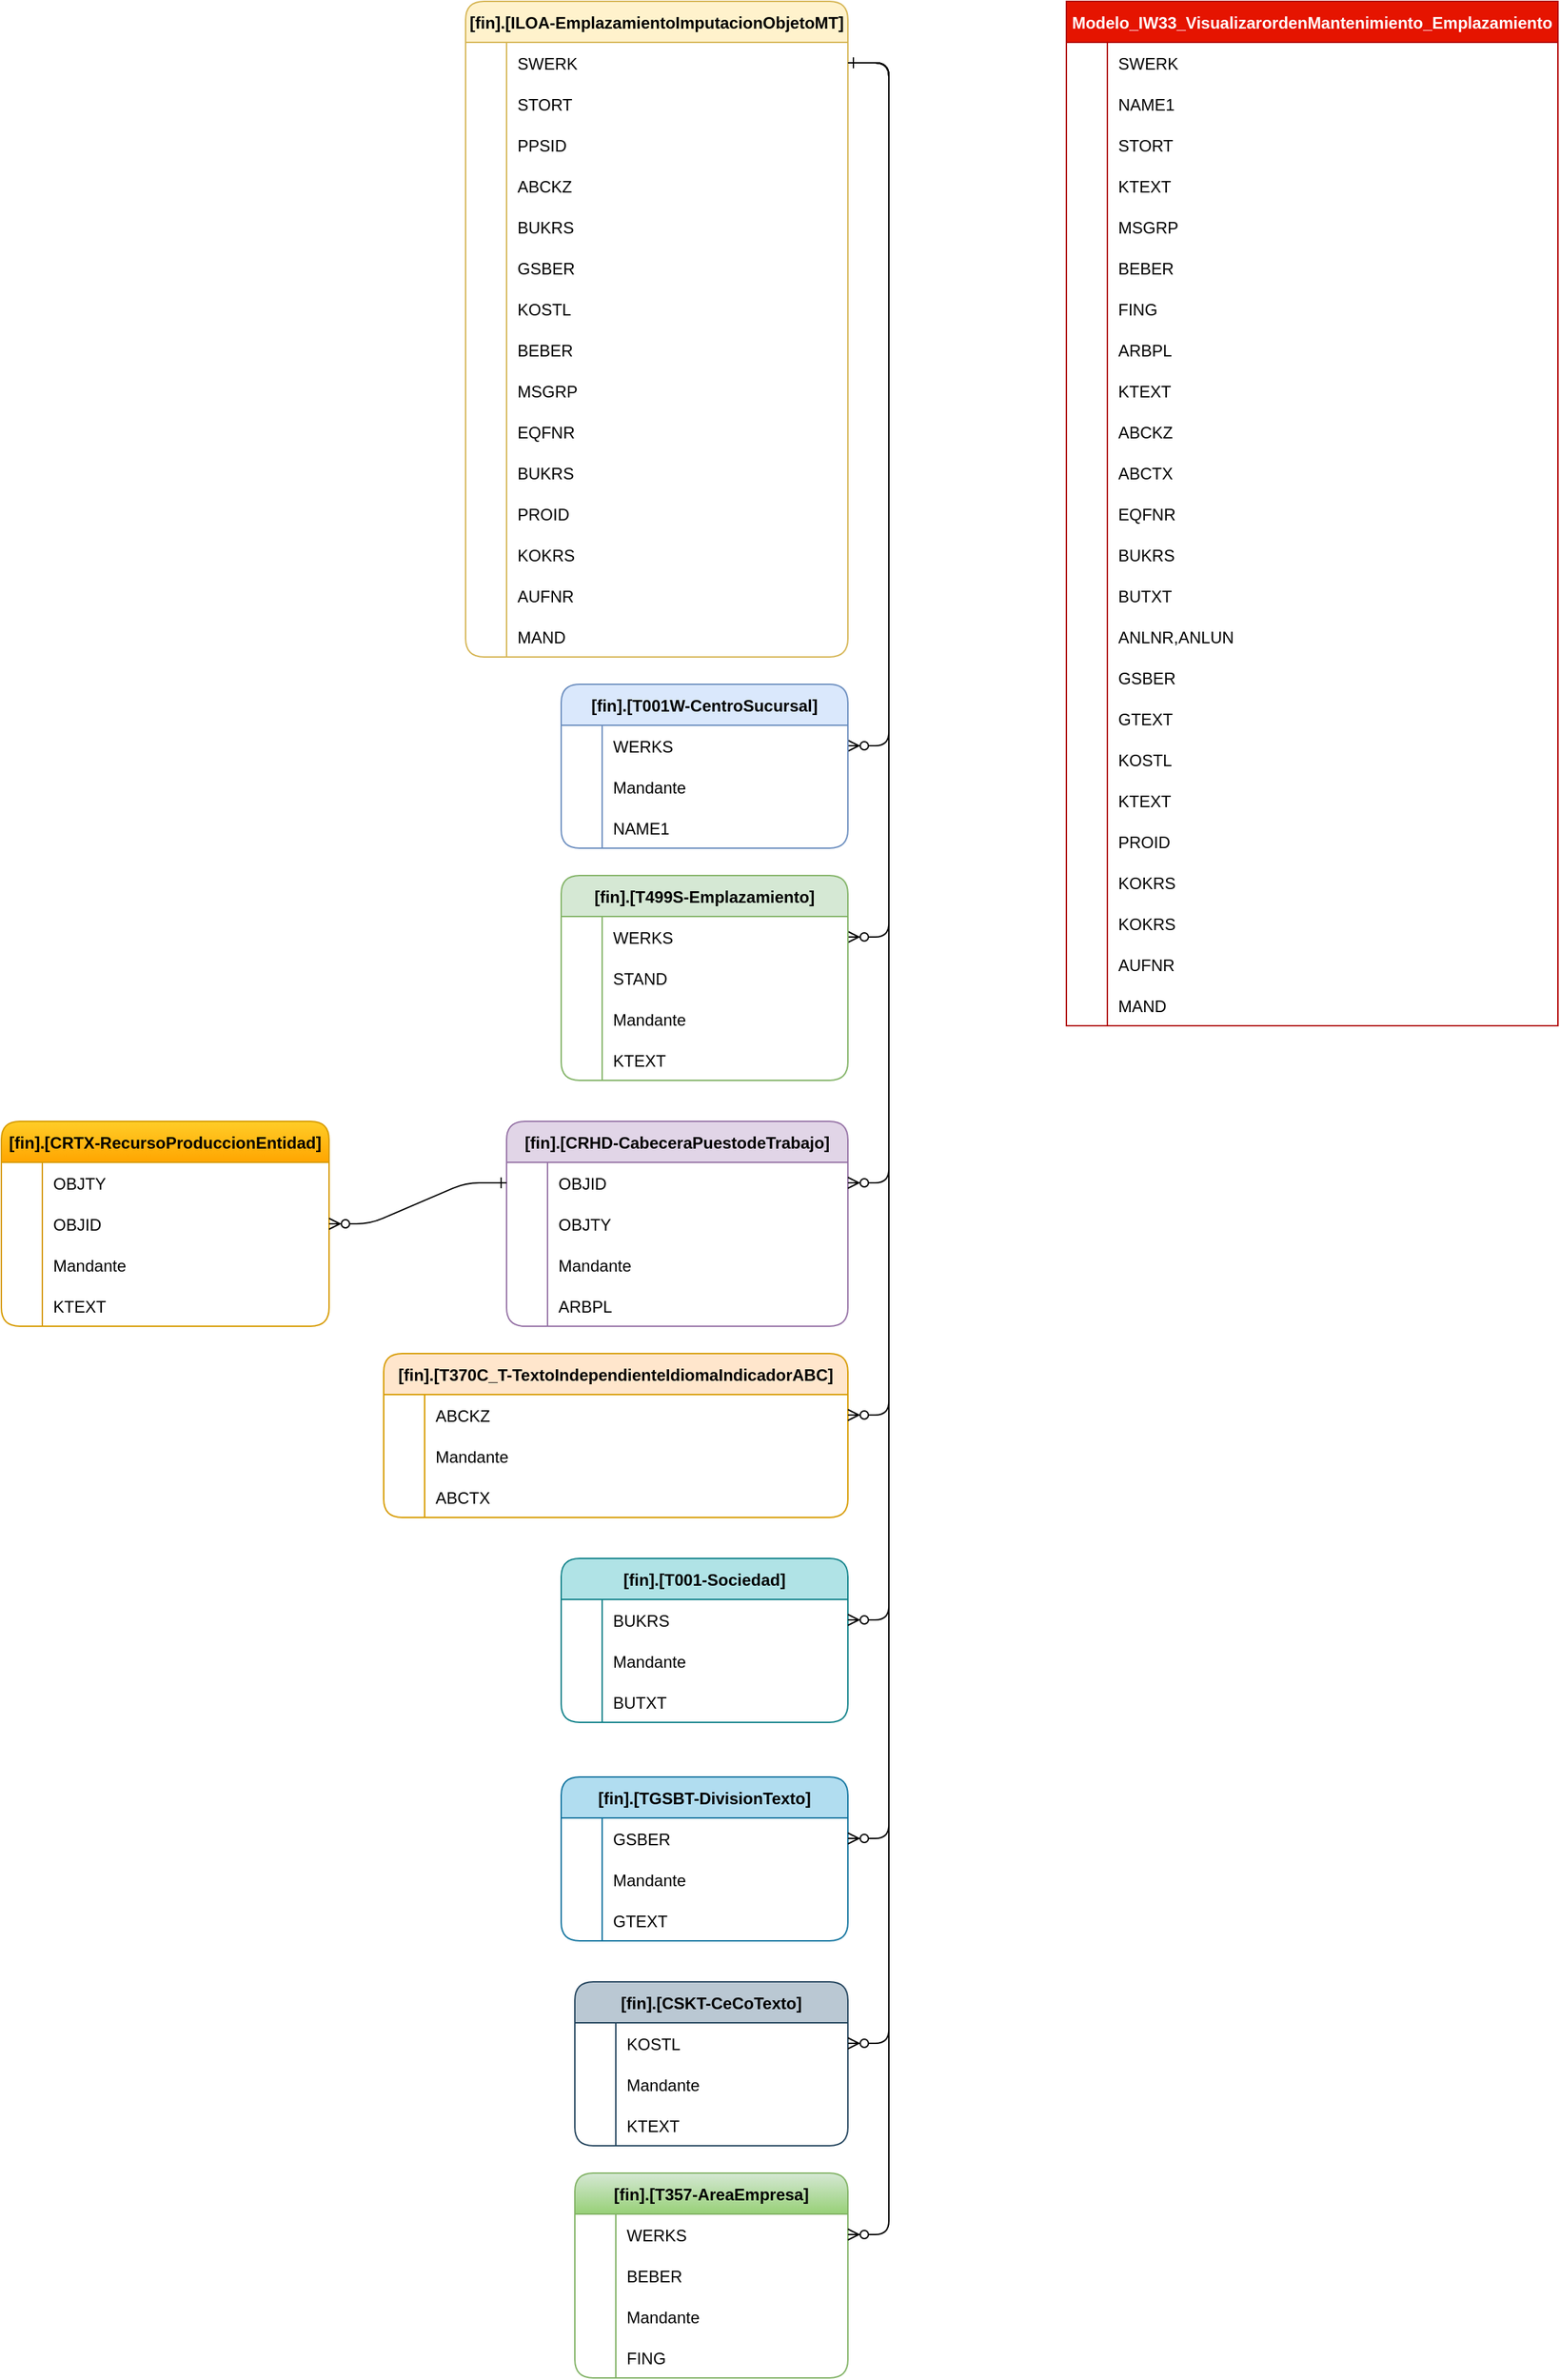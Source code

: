 <mxfile version="21.6.5" type="github">
  <diagram id="R2lEEEUBdFMjLlhIrx00" name="Page-1">
    <mxGraphModel dx="2273" dy="1919" grid="1" gridSize="10" guides="1" tooltips="1" connect="1" arrows="1" fold="1" page="1" pageScale="1" pageWidth="850" pageHeight="1100" math="0" shadow="0" extFonts="Permanent Marker^https://fonts.googleapis.com/css?family=Permanent+Marker">
      <root>
        <mxCell id="0" />
        <mxCell id="1" parent="0" />
        <mxCell id="C-vyLk0tnHw3VtMMgP7b-1" value="" style="edgeStyle=entityRelationEdgeStyle;endArrow=ERzeroToMany;startArrow=ERone;endFill=1;startFill=0;entryX=1;entryY=0.5;entryDx=0;entryDy=0;" parent="1" source="bIaP-Da7IG1KqsMs-INL-72" target="bIaP-Da7IG1KqsMs-INL-118" edge="1">
          <mxGeometry width="100" height="100" relative="1" as="geometry">
            <mxPoint x="80" y="-180" as="sourcePoint" />
            <mxPoint x="370" y="130" as="targetPoint" />
          </mxGeometry>
        </mxCell>
        <mxCell id="C-vyLk0tnHw3VtMMgP7b-12" value="" style="edgeStyle=entityRelationEdgeStyle;endArrow=ERzeroToMany;startArrow=ERone;endFill=1;startFill=0;exitX=1;exitY=0.5;exitDx=0;exitDy=0;entryX=1;entryY=0.5;entryDx=0;entryDy=0;" parent="1" source="bIaP-Da7IG1KqsMs-INL-72" target="bIaP-Da7IG1KqsMs-INL-128" edge="1">
          <mxGeometry width="100" height="100" relative="1" as="geometry">
            <mxPoint x="320" y="-290" as="sourcePoint" />
            <mxPoint x="390" y="40" as="targetPoint" />
          </mxGeometry>
        </mxCell>
        <mxCell id="bIaP-Da7IG1KqsMs-INL-1" value="Modelo_IW33_VisualizarordenMantenimiento_Emplazamiento" style="shape=table;startSize=30;container=1;collapsible=1;childLayout=tableLayout;fixedRows=1;rowLines=0;fontStyle=1;align=center;resizeLast=1;fillColor=#e51400;fontColor=#ffffff;strokeColor=#B20000;" vertex="1" parent="1">
          <mxGeometry x="440" y="-60" width="360" height="750" as="geometry" />
        </mxCell>
        <mxCell id="bIaP-Da7IG1KqsMs-INL-2" value="" style="shape=tableRow;horizontal=0;startSize=0;swimlaneHead=0;swimlaneBody=0;fillColor=none;collapsible=0;dropTarget=0;points=[[0,0.5],[1,0.5]];portConstraint=eastwest;strokeColor=inherit;top=0;left=0;right=0;bottom=0;" vertex="1" parent="bIaP-Da7IG1KqsMs-INL-1">
          <mxGeometry y="30" width="360" height="30" as="geometry" />
        </mxCell>
        <mxCell id="bIaP-Da7IG1KqsMs-INL-3" value="" style="shape=partialRectangle;overflow=hidden;connectable=0;fillColor=none;strokeColor=inherit;top=0;left=0;bottom=0;right=0;" vertex="1" parent="bIaP-Da7IG1KqsMs-INL-2">
          <mxGeometry width="30" height="30" as="geometry">
            <mxRectangle width="30" height="30" as="alternateBounds" />
          </mxGeometry>
        </mxCell>
        <mxCell id="bIaP-Da7IG1KqsMs-INL-4" value="SWERK" style="shape=partialRectangle;overflow=hidden;connectable=0;fillColor=none;align=left;strokeColor=inherit;top=0;left=0;bottom=0;right=0;spacingLeft=6;" vertex="1" parent="bIaP-Da7IG1KqsMs-INL-2">
          <mxGeometry x="30" width="330" height="30" as="geometry">
            <mxRectangle width="330" height="30" as="alternateBounds" />
          </mxGeometry>
        </mxCell>
        <mxCell id="bIaP-Da7IG1KqsMs-INL-5" value="" style="shape=tableRow;horizontal=0;startSize=0;swimlaneHead=0;swimlaneBody=0;fillColor=none;collapsible=0;dropTarget=0;points=[[0,0.5],[1,0.5]];portConstraint=eastwest;strokeColor=inherit;top=0;left=0;right=0;bottom=0;" vertex="1" parent="bIaP-Da7IG1KqsMs-INL-1">
          <mxGeometry y="60" width="360" height="30" as="geometry" />
        </mxCell>
        <mxCell id="bIaP-Da7IG1KqsMs-INL-6" value="" style="shape=partialRectangle;overflow=hidden;connectable=0;fillColor=none;strokeColor=inherit;top=0;left=0;bottom=0;right=0;" vertex="1" parent="bIaP-Da7IG1KqsMs-INL-5">
          <mxGeometry width="30" height="30" as="geometry">
            <mxRectangle width="30" height="30" as="alternateBounds" />
          </mxGeometry>
        </mxCell>
        <mxCell id="bIaP-Da7IG1KqsMs-INL-7" value="NAME1" style="shape=partialRectangle;overflow=hidden;connectable=0;fillColor=none;align=left;strokeColor=inherit;top=0;left=0;bottom=0;right=0;spacingLeft=6;" vertex="1" parent="bIaP-Da7IG1KqsMs-INL-5">
          <mxGeometry x="30" width="330" height="30" as="geometry">
            <mxRectangle width="330" height="30" as="alternateBounds" />
          </mxGeometry>
        </mxCell>
        <mxCell id="bIaP-Da7IG1KqsMs-INL-8" value="" style="shape=tableRow;horizontal=0;startSize=0;swimlaneHead=0;swimlaneBody=0;fillColor=none;collapsible=0;dropTarget=0;points=[[0,0.5],[1,0.5]];portConstraint=eastwest;strokeColor=inherit;top=0;left=0;right=0;bottom=0;" vertex="1" parent="bIaP-Da7IG1KqsMs-INL-1">
          <mxGeometry y="90" width="360" height="30" as="geometry" />
        </mxCell>
        <mxCell id="bIaP-Da7IG1KqsMs-INL-9" value="" style="shape=partialRectangle;overflow=hidden;connectable=0;fillColor=none;strokeColor=inherit;top=0;left=0;bottom=0;right=0;" vertex="1" parent="bIaP-Da7IG1KqsMs-INL-8">
          <mxGeometry width="30" height="30" as="geometry">
            <mxRectangle width="30" height="30" as="alternateBounds" />
          </mxGeometry>
        </mxCell>
        <mxCell id="bIaP-Da7IG1KqsMs-INL-10" value="STORT" style="shape=partialRectangle;overflow=hidden;connectable=0;fillColor=none;align=left;strokeColor=inherit;top=0;left=0;bottom=0;right=0;spacingLeft=6;" vertex="1" parent="bIaP-Da7IG1KqsMs-INL-8">
          <mxGeometry x="30" width="330" height="30" as="geometry">
            <mxRectangle width="330" height="30" as="alternateBounds" />
          </mxGeometry>
        </mxCell>
        <mxCell id="bIaP-Da7IG1KqsMs-INL-11" value="" style="shape=tableRow;horizontal=0;startSize=0;swimlaneHead=0;swimlaneBody=0;fillColor=none;collapsible=0;dropTarget=0;points=[[0,0.5],[1,0.5]];portConstraint=eastwest;strokeColor=inherit;top=0;left=0;right=0;bottom=0;" vertex="1" parent="bIaP-Da7IG1KqsMs-INL-1">
          <mxGeometry y="120" width="360" height="30" as="geometry" />
        </mxCell>
        <mxCell id="bIaP-Da7IG1KqsMs-INL-12" value="" style="shape=partialRectangle;overflow=hidden;connectable=0;fillColor=none;strokeColor=inherit;top=0;left=0;bottom=0;right=0;" vertex="1" parent="bIaP-Da7IG1KqsMs-INL-11">
          <mxGeometry width="30" height="30" as="geometry">
            <mxRectangle width="30" height="30" as="alternateBounds" />
          </mxGeometry>
        </mxCell>
        <mxCell id="bIaP-Da7IG1KqsMs-INL-13" value="KTEXT" style="shape=partialRectangle;overflow=hidden;connectable=0;fillColor=none;align=left;strokeColor=inherit;top=0;left=0;bottom=0;right=0;spacingLeft=6;" vertex="1" parent="bIaP-Da7IG1KqsMs-INL-11">
          <mxGeometry x="30" width="330" height="30" as="geometry">
            <mxRectangle width="330" height="30" as="alternateBounds" />
          </mxGeometry>
        </mxCell>
        <mxCell id="bIaP-Da7IG1KqsMs-INL-14" value="" style="shape=tableRow;horizontal=0;startSize=0;swimlaneHead=0;swimlaneBody=0;fillColor=none;collapsible=0;dropTarget=0;points=[[0,0.5],[1,0.5]];portConstraint=eastwest;strokeColor=inherit;top=0;left=0;right=0;bottom=0;" vertex="1" parent="bIaP-Da7IG1KqsMs-INL-1">
          <mxGeometry y="150" width="360" height="30" as="geometry" />
        </mxCell>
        <mxCell id="bIaP-Da7IG1KqsMs-INL-15" value="" style="shape=partialRectangle;overflow=hidden;connectable=0;fillColor=none;strokeColor=inherit;top=0;left=0;bottom=0;right=0;" vertex="1" parent="bIaP-Da7IG1KqsMs-INL-14">
          <mxGeometry width="30" height="30" as="geometry">
            <mxRectangle width="30" height="30" as="alternateBounds" />
          </mxGeometry>
        </mxCell>
        <mxCell id="bIaP-Da7IG1KqsMs-INL-16" value="MSGRP" style="shape=partialRectangle;overflow=hidden;connectable=0;fillColor=none;align=left;strokeColor=inherit;top=0;left=0;bottom=0;right=0;spacingLeft=6;" vertex="1" parent="bIaP-Da7IG1KqsMs-INL-14">
          <mxGeometry x="30" width="330" height="30" as="geometry">
            <mxRectangle width="330" height="30" as="alternateBounds" />
          </mxGeometry>
        </mxCell>
        <mxCell id="bIaP-Da7IG1KqsMs-INL-17" value="" style="shape=tableRow;horizontal=0;startSize=0;swimlaneHead=0;swimlaneBody=0;fillColor=none;collapsible=0;dropTarget=0;points=[[0,0.5],[1,0.5]];portConstraint=eastwest;strokeColor=inherit;top=0;left=0;right=0;bottom=0;" vertex="1" parent="bIaP-Da7IG1KqsMs-INL-1">
          <mxGeometry y="180" width="360" height="30" as="geometry" />
        </mxCell>
        <mxCell id="bIaP-Da7IG1KqsMs-INL-18" value="" style="shape=partialRectangle;overflow=hidden;connectable=0;fillColor=none;strokeColor=inherit;top=0;left=0;bottom=0;right=0;" vertex="1" parent="bIaP-Da7IG1KqsMs-INL-17">
          <mxGeometry width="30" height="30" as="geometry">
            <mxRectangle width="30" height="30" as="alternateBounds" />
          </mxGeometry>
        </mxCell>
        <mxCell id="bIaP-Da7IG1KqsMs-INL-19" value="BEBER" style="shape=partialRectangle;overflow=hidden;connectable=0;fillColor=none;align=left;strokeColor=inherit;top=0;left=0;bottom=0;right=0;spacingLeft=6;" vertex="1" parent="bIaP-Da7IG1KqsMs-INL-17">
          <mxGeometry x="30" width="330" height="30" as="geometry">
            <mxRectangle width="330" height="30" as="alternateBounds" />
          </mxGeometry>
        </mxCell>
        <mxCell id="bIaP-Da7IG1KqsMs-INL-20" value="" style="shape=tableRow;horizontal=0;startSize=0;swimlaneHead=0;swimlaneBody=0;fillColor=none;collapsible=0;dropTarget=0;points=[[0,0.5],[1,0.5]];portConstraint=eastwest;strokeColor=inherit;top=0;left=0;right=0;bottom=0;" vertex="1" parent="bIaP-Da7IG1KqsMs-INL-1">
          <mxGeometry y="210" width="360" height="30" as="geometry" />
        </mxCell>
        <mxCell id="bIaP-Da7IG1KqsMs-INL-21" value="" style="shape=partialRectangle;overflow=hidden;connectable=0;fillColor=none;strokeColor=inherit;top=0;left=0;bottom=0;right=0;" vertex="1" parent="bIaP-Da7IG1KqsMs-INL-20">
          <mxGeometry width="30" height="30" as="geometry">
            <mxRectangle width="30" height="30" as="alternateBounds" />
          </mxGeometry>
        </mxCell>
        <mxCell id="bIaP-Da7IG1KqsMs-INL-22" value="FING" style="shape=partialRectangle;overflow=hidden;connectable=0;fillColor=none;align=left;strokeColor=inherit;top=0;left=0;bottom=0;right=0;spacingLeft=6;" vertex="1" parent="bIaP-Da7IG1KqsMs-INL-20">
          <mxGeometry x="30" width="330" height="30" as="geometry">
            <mxRectangle width="330" height="30" as="alternateBounds" />
          </mxGeometry>
        </mxCell>
        <mxCell id="bIaP-Da7IG1KqsMs-INL-23" value="" style="shape=tableRow;horizontal=0;startSize=0;swimlaneHead=0;swimlaneBody=0;fillColor=none;collapsible=0;dropTarget=0;points=[[0,0.5],[1,0.5]];portConstraint=eastwest;strokeColor=inherit;top=0;left=0;right=0;bottom=0;" vertex="1" parent="bIaP-Da7IG1KqsMs-INL-1">
          <mxGeometry y="240" width="360" height="30" as="geometry" />
        </mxCell>
        <mxCell id="bIaP-Da7IG1KqsMs-INL-24" value="" style="shape=partialRectangle;overflow=hidden;connectable=0;fillColor=none;strokeColor=inherit;top=0;left=0;bottom=0;right=0;" vertex="1" parent="bIaP-Da7IG1KqsMs-INL-23">
          <mxGeometry width="30" height="30" as="geometry">
            <mxRectangle width="30" height="30" as="alternateBounds" />
          </mxGeometry>
        </mxCell>
        <mxCell id="bIaP-Da7IG1KqsMs-INL-25" value="ARBPL" style="shape=partialRectangle;overflow=hidden;connectable=0;fillColor=none;align=left;strokeColor=inherit;top=0;left=0;bottom=0;right=0;spacingLeft=6;" vertex="1" parent="bIaP-Da7IG1KqsMs-INL-23">
          <mxGeometry x="30" width="330" height="30" as="geometry">
            <mxRectangle width="330" height="30" as="alternateBounds" />
          </mxGeometry>
        </mxCell>
        <mxCell id="bIaP-Da7IG1KqsMs-INL-26" value="" style="shape=tableRow;horizontal=0;startSize=0;swimlaneHead=0;swimlaneBody=0;fillColor=none;collapsible=0;dropTarget=0;points=[[0,0.5],[1,0.5]];portConstraint=eastwest;strokeColor=inherit;top=0;left=0;right=0;bottom=0;" vertex="1" parent="bIaP-Da7IG1KqsMs-INL-1">
          <mxGeometry y="270" width="360" height="30" as="geometry" />
        </mxCell>
        <mxCell id="bIaP-Da7IG1KqsMs-INL-27" value="" style="shape=partialRectangle;overflow=hidden;connectable=0;fillColor=none;strokeColor=inherit;top=0;left=0;bottom=0;right=0;" vertex="1" parent="bIaP-Da7IG1KqsMs-INL-26">
          <mxGeometry width="30" height="30" as="geometry">
            <mxRectangle width="30" height="30" as="alternateBounds" />
          </mxGeometry>
        </mxCell>
        <mxCell id="bIaP-Da7IG1KqsMs-INL-28" value="KTEXT" style="shape=partialRectangle;overflow=hidden;connectable=0;fillColor=none;align=left;strokeColor=inherit;top=0;left=0;bottom=0;right=0;spacingLeft=6;" vertex="1" parent="bIaP-Da7IG1KqsMs-INL-26">
          <mxGeometry x="30" width="330" height="30" as="geometry">
            <mxRectangle width="330" height="30" as="alternateBounds" />
          </mxGeometry>
        </mxCell>
        <mxCell id="bIaP-Da7IG1KqsMs-INL-29" value="" style="shape=tableRow;horizontal=0;startSize=0;swimlaneHead=0;swimlaneBody=0;fillColor=none;collapsible=0;dropTarget=0;points=[[0,0.5],[1,0.5]];portConstraint=eastwest;strokeColor=inherit;top=0;left=0;right=0;bottom=0;" vertex="1" parent="bIaP-Da7IG1KqsMs-INL-1">
          <mxGeometry y="300" width="360" height="30" as="geometry" />
        </mxCell>
        <mxCell id="bIaP-Da7IG1KqsMs-INL-30" value="" style="shape=partialRectangle;overflow=hidden;connectable=0;fillColor=none;strokeColor=inherit;top=0;left=0;bottom=0;right=0;" vertex="1" parent="bIaP-Da7IG1KqsMs-INL-29">
          <mxGeometry width="30" height="30" as="geometry">
            <mxRectangle width="30" height="30" as="alternateBounds" />
          </mxGeometry>
        </mxCell>
        <mxCell id="bIaP-Da7IG1KqsMs-INL-31" value="ABCKZ" style="shape=partialRectangle;overflow=hidden;connectable=0;fillColor=none;align=left;strokeColor=inherit;top=0;left=0;bottom=0;right=0;spacingLeft=6;" vertex="1" parent="bIaP-Da7IG1KqsMs-INL-29">
          <mxGeometry x="30" width="330" height="30" as="geometry">
            <mxRectangle width="330" height="30" as="alternateBounds" />
          </mxGeometry>
        </mxCell>
        <mxCell id="bIaP-Da7IG1KqsMs-INL-32" value="" style="shape=tableRow;horizontal=0;startSize=0;swimlaneHead=0;swimlaneBody=0;fillColor=none;collapsible=0;dropTarget=0;points=[[0,0.5],[1,0.5]];portConstraint=eastwest;strokeColor=inherit;top=0;left=0;right=0;bottom=0;" vertex="1" parent="bIaP-Da7IG1KqsMs-INL-1">
          <mxGeometry y="330" width="360" height="30" as="geometry" />
        </mxCell>
        <mxCell id="bIaP-Da7IG1KqsMs-INL-33" value="" style="shape=partialRectangle;overflow=hidden;connectable=0;fillColor=none;strokeColor=inherit;top=0;left=0;bottom=0;right=0;" vertex="1" parent="bIaP-Da7IG1KqsMs-INL-32">
          <mxGeometry width="30" height="30" as="geometry">
            <mxRectangle width="30" height="30" as="alternateBounds" />
          </mxGeometry>
        </mxCell>
        <mxCell id="bIaP-Da7IG1KqsMs-INL-34" value="ABCTX" style="shape=partialRectangle;overflow=hidden;connectable=0;fillColor=none;align=left;strokeColor=inherit;top=0;left=0;bottom=0;right=0;spacingLeft=6;" vertex="1" parent="bIaP-Da7IG1KqsMs-INL-32">
          <mxGeometry x="30" width="330" height="30" as="geometry">
            <mxRectangle width="330" height="30" as="alternateBounds" />
          </mxGeometry>
        </mxCell>
        <mxCell id="bIaP-Da7IG1KqsMs-INL-35" value="" style="shape=tableRow;horizontal=0;startSize=0;swimlaneHead=0;swimlaneBody=0;fillColor=none;collapsible=0;dropTarget=0;points=[[0,0.5],[1,0.5]];portConstraint=eastwest;strokeColor=inherit;top=0;left=0;right=0;bottom=0;" vertex="1" parent="bIaP-Da7IG1KqsMs-INL-1">
          <mxGeometry y="360" width="360" height="30" as="geometry" />
        </mxCell>
        <mxCell id="bIaP-Da7IG1KqsMs-INL-36" value="" style="shape=partialRectangle;overflow=hidden;connectable=0;fillColor=none;strokeColor=inherit;top=0;left=0;bottom=0;right=0;" vertex="1" parent="bIaP-Da7IG1KqsMs-INL-35">
          <mxGeometry width="30" height="30" as="geometry">
            <mxRectangle width="30" height="30" as="alternateBounds" />
          </mxGeometry>
        </mxCell>
        <mxCell id="bIaP-Da7IG1KqsMs-INL-37" value="EQFNR" style="shape=partialRectangle;overflow=hidden;connectable=0;fillColor=none;align=left;strokeColor=inherit;top=0;left=0;bottom=0;right=0;spacingLeft=6;" vertex="1" parent="bIaP-Da7IG1KqsMs-INL-35">
          <mxGeometry x="30" width="330" height="30" as="geometry">
            <mxRectangle width="330" height="30" as="alternateBounds" />
          </mxGeometry>
        </mxCell>
        <mxCell id="bIaP-Da7IG1KqsMs-INL-38" value="" style="shape=tableRow;horizontal=0;startSize=0;swimlaneHead=0;swimlaneBody=0;fillColor=none;collapsible=0;dropTarget=0;points=[[0,0.5],[1,0.5]];portConstraint=eastwest;strokeColor=inherit;top=0;left=0;right=0;bottom=0;" vertex="1" parent="bIaP-Da7IG1KqsMs-INL-1">
          <mxGeometry y="390" width="360" height="30" as="geometry" />
        </mxCell>
        <mxCell id="bIaP-Da7IG1KqsMs-INL-39" value="" style="shape=partialRectangle;overflow=hidden;connectable=0;fillColor=none;strokeColor=inherit;top=0;left=0;bottom=0;right=0;" vertex="1" parent="bIaP-Da7IG1KqsMs-INL-38">
          <mxGeometry width="30" height="30" as="geometry">
            <mxRectangle width="30" height="30" as="alternateBounds" />
          </mxGeometry>
        </mxCell>
        <mxCell id="bIaP-Da7IG1KqsMs-INL-40" value="BUKRS" style="shape=partialRectangle;overflow=hidden;connectable=0;fillColor=none;align=left;strokeColor=inherit;top=0;left=0;bottom=0;right=0;spacingLeft=6;" vertex="1" parent="bIaP-Da7IG1KqsMs-INL-38">
          <mxGeometry x="30" width="330" height="30" as="geometry">
            <mxRectangle width="330" height="30" as="alternateBounds" />
          </mxGeometry>
        </mxCell>
        <mxCell id="bIaP-Da7IG1KqsMs-INL-41" value="" style="shape=tableRow;horizontal=0;startSize=0;swimlaneHead=0;swimlaneBody=0;fillColor=none;collapsible=0;dropTarget=0;points=[[0,0.5],[1,0.5]];portConstraint=eastwest;strokeColor=inherit;top=0;left=0;right=0;bottom=0;" vertex="1" parent="bIaP-Da7IG1KqsMs-INL-1">
          <mxGeometry y="420" width="360" height="30" as="geometry" />
        </mxCell>
        <mxCell id="bIaP-Da7IG1KqsMs-INL-42" value="" style="shape=partialRectangle;overflow=hidden;connectable=0;fillColor=none;strokeColor=inherit;top=0;left=0;bottom=0;right=0;" vertex="1" parent="bIaP-Da7IG1KqsMs-INL-41">
          <mxGeometry width="30" height="30" as="geometry">
            <mxRectangle width="30" height="30" as="alternateBounds" />
          </mxGeometry>
        </mxCell>
        <mxCell id="bIaP-Da7IG1KqsMs-INL-43" value="BUTXT" style="shape=partialRectangle;overflow=hidden;connectable=0;fillColor=none;align=left;strokeColor=inherit;top=0;left=0;bottom=0;right=0;spacingLeft=6;" vertex="1" parent="bIaP-Da7IG1KqsMs-INL-41">
          <mxGeometry x="30" width="330" height="30" as="geometry">
            <mxRectangle width="330" height="30" as="alternateBounds" />
          </mxGeometry>
        </mxCell>
        <mxCell id="bIaP-Da7IG1KqsMs-INL-44" value="" style="shape=tableRow;horizontal=0;startSize=0;swimlaneHead=0;swimlaneBody=0;fillColor=none;collapsible=0;dropTarget=0;points=[[0,0.5],[1,0.5]];portConstraint=eastwest;strokeColor=inherit;top=0;left=0;right=0;bottom=0;" vertex="1" parent="bIaP-Da7IG1KqsMs-INL-1">
          <mxGeometry y="450" width="360" height="30" as="geometry" />
        </mxCell>
        <mxCell id="bIaP-Da7IG1KqsMs-INL-45" value="" style="shape=partialRectangle;overflow=hidden;connectable=0;fillColor=none;strokeColor=inherit;top=0;left=0;bottom=0;right=0;" vertex="1" parent="bIaP-Da7IG1KqsMs-INL-44">
          <mxGeometry width="30" height="30" as="geometry">
            <mxRectangle width="30" height="30" as="alternateBounds" />
          </mxGeometry>
        </mxCell>
        <mxCell id="bIaP-Da7IG1KqsMs-INL-46" value="ANLNR,ANLUN" style="shape=partialRectangle;overflow=hidden;connectable=0;fillColor=none;align=left;strokeColor=inherit;top=0;left=0;bottom=0;right=0;spacingLeft=6;" vertex="1" parent="bIaP-Da7IG1KqsMs-INL-44">
          <mxGeometry x="30" width="330" height="30" as="geometry">
            <mxRectangle width="330" height="30" as="alternateBounds" />
          </mxGeometry>
        </mxCell>
        <mxCell id="bIaP-Da7IG1KqsMs-INL-47" value="" style="shape=tableRow;horizontal=0;startSize=0;swimlaneHead=0;swimlaneBody=0;fillColor=none;collapsible=0;dropTarget=0;points=[[0,0.5],[1,0.5]];portConstraint=eastwest;strokeColor=inherit;top=0;left=0;right=0;bottom=0;" vertex="1" parent="bIaP-Da7IG1KqsMs-INL-1">
          <mxGeometry y="480" width="360" height="30" as="geometry" />
        </mxCell>
        <mxCell id="bIaP-Da7IG1KqsMs-INL-48" value="" style="shape=partialRectangle;overflow=hidden;connectable=0;fillColor=none;strokeColor=inherit;top=0;left=0;bottom=0;right=0;" vertex="1" parent="bIaP-Da7IG1KqsMs-INL-47">
          <mxGeometry width="30" height="30" as="geometry">
            <mxRectangle width="30" height="30" as="alternateBounds" />
          </mxGeometry>
        </mxCell>
        <mxCell id="bIaP-Da7IG1KqsMs-INL-49" value="GSBER" style="shape=partialRectangle;overflow=hidden;connectable=0;fillColor=none;align=left;strokeColor=inherit;top=0;left=0;bottom=0;right=0;spacingLeft=6;" vertex="1" parent="bIaP-Da7IG1KqsMs-INL-47">
          <mxGeometry x="30" width="330" height="30" as="geometry">
            <mxRectangle width="330" height="30" as="alternateBounds" />
          </mxGeometry>
        </mxCell>
        <mxCell id="bIaP-Da7IG1KqsMs-INL-50" value="" style="shape=tableRow;horizontal=0;startSize=0;swimlaneHead=0;swimlaneBody=0;fillColor=none;collapsible=0;dropTarget=0;points=[[0,0.5],[1,0.5]];portConstraint=eastwest;strokeColor=inherit;top=0;left=0;right=0;bottom=0;" vertex="1" parent="bIaP-Da7IG1KqsMs-INL-1">
          <mxGeometry y="510" width="360" height="30" as="geometry" />
        </mxCell>
        <mxCell id="bIaP-Da7IG1KqsMs-INL-51" value="" style="shape=partialRectangle;overflow=hidden;connectable=0;fillColor=none;strokeColor=inherit;top=0;left=0;bottom=0;right=0;" vertex="1" parent="bIaP-Da7IG1KqsMs-INL-50">
          <mxGeometry width="30" height="30" as="geometry">
            <mxRectangle width="30" height="30" as="alternateBounds" />
          </mxGeometry>
        </mxCell>
        <mxCell id="bIaP-Da7IG1KqsMs-INL-52" value="GTEXT" style="shape=partialRectangle;overflow=hidden;connectable=0;fillColor=none;align=left;strokeColor=inherit;top=0;left=0;bottom=0;right=0;spacingLeft=6;" vertex="1" parent="bIaP-Da7IG1KqsMs-INL-50">
          <mxGeometry x="30" width="330" height="30" as="geometry">
            <mxRectangle width="330" height="30" as="alternateBounds" />
          </mxGeometry>
        </mxCell>
        <mxCell id="bIaP-Da7IG1KqsMs-INL-53" value="" style="shape=tableRow;horizontal=0;startSize=0;swimlaneHead=0;swimlaneBody=0;fillColor=none;collapsible=0;dropTarget=0;points=[[0,0.5],[1,0.5]];portConstraint=eastwest;strokeColor=inherit;top=0;left=0;right=0;bottom=0;" vertex="1" parent="bIaP-Da7IG1KqsMs-INL-1">
          <mxGeometry y="540" width="360" height="30" as="geometry" />
        </mxCell>
        <mxCell id="bIaP-Da7IG1KqsMs-INL-54" value="" style="shape=partialRectangle;overflow=hidden;connectable=0;fillColor=none;strokeColor=inherit;top=0;left=0;bottom=0;right=0;" vertex="1" parent="bIaP-Da7IG1KqsMs-INL-53">
          <mxGeometry width="30" height="30" as="geometry">
            <mxRectangle width="30" height="30" as="alternateBounds" />
          </mxGeometry>
        </mxCell>
        <mxCell id="bIaP-Da7IG1KqsMs-INL-55" value="KOSTL" style="shape=partialRectangle;overflow=hidden;connectable=0;fillColor=none;align=left;strokeColor=inherit;top=0;left=0;bottom=0;right=0;spacingLeft=6;" vertex="1" parent="bIaP-Da7IG1KqsMs-INL-53">
          <mxGeometry x="30" width="330" height="30" as="geometry">
            <mxRectangle width="330" height="30" as="alternateBounds" />
          </mxGeometry>
        </mxCell>
        <mxCell id="bIaP-Da7IG1KqsMs-INL-56" value="" style="shape=tableRow;horizontal=0;startSize=0;swimlaneHead=0;swimlaneBody=0;fillColor=none;collapsible=0;dropTarget=0;points=[[0,0.5],[1,0.5]];portConstraint=eastwest;strokeColor=inherit;top=0;left=0;right=0;bottom=0;" vertex="1" parent="bIaP-Da7IG1KqsMs-INL-1">
          <mxGeometry y="570" width="360" height="30" as="geometry" />
        </mxCell>
        <mxCell id="bIaP-Da7IG1KqsMs-INL-57" value="" style="shape=partialRectangle;overflow=hidden;connectable=0;fillColor=none;strokeColor=inherit;top=0;left=0;bottom=0;right=0;" vertex="1" parent="bIaP-Da7IG1KqsMs-INL-56">
          <mxGeometry width="30" height="30" as="geometry">
            <mxRectangle width="30" height="30" as="alternateBounds" />
          </mxGeometry>
        </mxCell>
        <mxCell id="bIaP-Da7IG1KqsMs-INL-58" value="KTEXT" style="shape=partialRectangle;overflow=hidden;connectable=0;fillColor=none;align=left;strokeColor=inherit;top=0;left=0;bottom=0;right=0;spacingLeft=6;" vertex="1" parent="bIaP-Da7IG1KqsMs-INL-56">
          <mxGeometry x="30" width="330" height="30" as="geometry">
            <mxRectangle width="330" height="30" as="alternateBounds" />
          </mxGeometry>
        </mxCell>
        <mxCell id="bIaP-Da7IG1KqsMs-INL-59" value="" style="shape=tableRow;horizontal=0;startSize=0;swimlaneHead=0;swimlaneBody=0;fillColor=none;collapsible=0;dropTarget=0;points=[[0,0.5],[1,0.5]];portConstraint=eastwest;strokeColor=inherit;top=0;left=0;right=0;bottom=0;" vertex="1" parent="bIaP-Da7IG1KqsMs-INL-1">
          <mxGeometry y="600" width="360" height="30" as="geometry" />
        </mxCell>
        <mxCell id="bIaP-Da7IG1KqsMs-INL-60" value="" style="shape=partialRectangle;overflow=hidden;connectable=0;fillColor=none;strokeColor=inherit;top=0;left=0;bottom=0;right=0;" vertex="1" parent="bIaP-Da7IG1KqsMs-INL-59">
          <mxGeometry width="30" height="30" as="geometry">
            <mxRectangle width="30" height="30" as="alternateBounds" />
          </mxGeometry>
        </mxCell>
        <mxCell id="bIaP-Da7IG1KqsMs-INL-61" value="PROID" style="shape=partialRectangle;overflow=hidden;connectable=0;fillColor=none;align=left;strokeColor=inherit;top=0;left=0;bottom=0;right=0;spacingLeft=6;" vertex="1" parent="bIaP-Da7IG1KqsMs-INL-59">
          <mxGeometry x="30" width="330" height="30" as="geometry">
            <mxRectangle width="330" height="30" as="alternateBounds" />
          </mxGeometry>
        </mxCell>
        <mxCell id="bIaP-Da7IG1KqsMs-INL-223" value="" style="shape=tableRow;horizontal=0;startSize=0;swimlaneHead=0;swimlaneBody=0;fillColor=none;collapsible=0;dropTarget=0;points=[[0,0.5],[1,0.5]];portConstraint=eastwest;strokeColor=inherit;top=0;left=0;right=0;bottom=0;" vertex="1" parent="bIaP-Da7IG1KqsMs-INL-1">
          <mxGeometry y="630" width="360" height="30" as="geometry" />
        </mxCell>
        <mxCell id="bIaP-Da7IG1KqsMs-INL-224" value="" style="shape=partialRectangle;overflow=hidden;connectable=0;fillColor=none;strokeColor=inherit;top=0;left=0;bottom=0;right=0;" vertex="1" parent="bIaP-Da7IG1KqsMs-INL-223">
          <mxGeometry width="30" height="30" as="geometry">
            <mxRectangle width="30" height="30" as="alternateBounds" />
          </mxGeometry>
        </mxCell>
        <mxCell id="bIaP-Da7IG1KqsMs-INL-225" value="KOKRS" style="shape=partialRectangle;overflow=hidden;connectable=0;fillColor=none;align=left;strokeColor=inherit;top=0;left=0;bottom=0;right=0;spacingLeft=6;" vertex="1" parent="bIaP-Da7IG1KqsMs-INL-223">
          <mxGeometry x="30" width="330" height="30" as="geometry">
            <mxRectangle width="330" height="30" as="alternateBounds" />
          </mxGeometry>
        </mxCell>
        <mxCell id="bIaP-Da7IG1KqsMs-INL-62" value="" style="shape=tableRow;horizontal=0;startSize=0;swimlaneHead=0;swimlaneBody=0;fillColor=none;collapsible=0;dropTarget=0;points=[[0,0.5],[1,0.5]];portConstraint=eastwest;strokeColor=inherit;top=0;left=0;right=0;bottom=0;" vertex="1" parent="bIaP-Da7IG1KqsMs-INL-1">
          <mxGeometry y="660" width="360" height="30" as="geometry" />
        </mxCell>
        <mxCell id="bIaP-Da7IG1KqsMs-INL-63" value="" style="shape=partialRectangle;overflow=hidden;connectable=0;fillColor=none;strokeColor=inherit;top=0;left=0;bottom=0;right=0;" vertex="1" parent="bIaP-Da7IG1KqsMs-INL-62">
          <mxGeometry width="30" height="30" as="geometry">
            <mxRectangle width="30" height="30" as="alternateBounds" />
          </mxGeometry>
        </mxCell>
        <mxCell id="bIaP-Da7IG1KqsMs-INL-64" value="KOKRS" style="shape=partialRectangle;overflow=hidden;connectable=0;fillColor=none;align=left;strokeColor=inherit;top=0;left=0;bottom=0;right=0;spacingLeft=6;" vertex="1" parent="bIaP-Da7IG1KqsMs-INL-62">
          <mxGeometry x="30" width="330" height="30" as="geometry">
            <mxRectangle width="330" height="30" as="alternateBounds" />
          </mxGeometry>
        </mxCell>
        <mxCell id="bIaP-Da7IG1KqsMs-INL-65" value="" style="shape=tableRow;horizontal=0;startSize=0;swimlaneHead=0;swimlaneBody=0;fillColor=none;collapsible=0;dropTarget=0;points=[[0,0.5],[1,0.5]];portConstraint=eastwest;strokeColor=inherit;top=0;left=0;right=0;bottom=0;" vertex="1" parent="bIaP-Da7IG1KqsMs-INL-1">
          <mxGeometry y="690" width="360" height="30" as="geometry" />
        </mxCell>
        <mxCell id="bIaP-Da7IG1KqsMs-INL-66" value="" style="shape=partialRectangle;overflow=hidden;connectable=0;fillColor=none;strokeColor=inherit;top=0;left=0;bottom=0;right=0;" vertex="1" parent="bIaP-Da7IG1KqsMs-INL-65">
          <mxGeometry width="30" height="30" as="geometry">
            <mxRectangle width="30" height="30" as="alternateBounds" />
          </mxGeometry>
        </mxCell>
        <mxCell id="bIaP-Da7IG1KqsMs-INL-67" value="AUFNR" style="shape=partialRectangle;overflow=hidden;connectable=0;fillColor=none;align=left;strokeColor=inherit;top=0;left=0;bottom=0;right=0;spacingLeft=6;" vertex="1" parent="bIaP-Da7IG1KqsMs-INL-65">
          <mxGeometry x="30" width="330" height="30" as="geometry">
            <mxRectangle width="330" height="30" as="alternateBounds" />
          </mxGeometry>
        </mxCell>
        <mxCell id="bIaP-Da7IG1KqsMs-INL-68" value="" style="shape=tableRow;horizontal=0;startSize=0;swimlaneHead=0;swimlaneBody=0;fillColor=none;collapsible=0;dropTarget=0;points=[[0,0.5],[1,0.5]];portConstraint=eastwest;strokeColor=inherit;top=0;left=0;right=0;bottom=0;" vertex="1" parent="bIaP-Da7IG1KqsMs-INL-1">
          <mxGeometry y="720" width="360" height="30" as="geometry" />
        </mxCell>
        <mxCell id="bIaP-Da7IG1KqsMs-INL-69" value="" style="shape=partialRectangle;overflow=hidden;connectable=0;fillColor=none;strokeColor=inherit;top=0;left=0;bottom=0;right=0;" vertex="1" parent="bIaP-Da7IG1KqsMs-INL-68">
          <mxGeometry width="30" height="30" as="geometry">
            <mxRectangle width="30" height="30" as="alternateBounds" />
          </mxGeometry>
        </mxCell>
        <mxCell id="bIaP-Da7IG1KqsMs-INL-70" value="MAND" style="shape=partialRectangle;overflow=hidden;connectable=0;fillColor=none;align=left;strokeColor=inherit;top=0;left=0;bottom=0;right=0;spacingLeft=6;" vertex="1" parent="bIaP-Da7IG1KqsMs-INL-68">
          <mxGeometry x="30" width="330" height="30" as="geometry">
            <mxRectangle width="330" height="30" as="alternateBounds" />
          </mxGeometry>
        </mxCell>
        <mxCell id="bIaP-Da7IG1KqsMs-INL-71" value="[fin].[ILOA-EmplazamientoImputacionObjetoMT]" style="shape=table;startSize=30;container=1;collapsible=1;childLayout=tableLayout;fixedRows=1;rowLines=0;fontStyle=1;align=center;resizeLast=1;rounded=1;fillColor=#fff2cc;strokeColor=#d6b656;" vertex="1" parent="1">
          <mxGeometry y="-60" width="280" height="480" as="geometry" />
        </mxCell>
        <mxCell id="bIaP-Da7IG1KqsMs-INL-72" value="" style="shape=tableRow;horizontal=0;startSize=0;swimlaneHead=0;swimlaneBody=0;fillColor=none;collapsible=0;dropTarget=0;points=[[0,0.5],[1,0.5]];portConstraint=eastwest;strokeColor=inherit;top=0;left=0;right=0;bottom=0;" vertex="1" parent="bIaP-Da7IG1KqsMs-INL-71">
          <mxGeometry y="30" width="280" height="30" as="geometry" />
        </mxCell>
        <mxCell id="bIaP-Da7IG1KqsMs-INL-73" value="" style="shape=partialRectangle;overflow=hidden;connectable=0;fillColor=none;strokeColor=inherit;top=0;left=0;bottom=0;right=0;" vertex="1" parent="bIaP-Da7IG1KqsMs-INL-72">
          <mxGeometry width="30" height="30" as="geometry">
            <mxRectangle width="30" height="30" as="alternateBounds" />
          </mxGeometry>
        </mxCell>
        <mxCell id="bIaP-Da7IG1KqsMs-INL-74" value="SWERK" style="shape=partialRectangle;overflow=hidden;connectable=0;fillColor=none;align=left;strokeColor=inherit;top=0;left=0;bottom=0;right=0;spacingLeft=6;" vertex="1" parent="bIaP-Da7IG1KqsMs-INL-72">
          <mxGeometry x="30" width="250" height="30" as="geometry">
            <mxRectangle width="250" height="30" as="alternateBounds" />
          </mxGeometry>
        </mxCell>
        <mxCell id="bIaP-Da7IG1KqsMs-INL-75" value="" style="shape=tableRow;horizontal=0;startSize=0;swimlaneHead=0;swimlaneBody=0;fillColor=none;collapsible=0;dropTarget=0;points=[[0,0.5],[1,0.5]];portConstraint=eastwest;strokeColor=inherit;top=0;left=0;right=0;bottom=0;" vertex="1" parent="bIaP-Da7IG1KqsMs-INL-71">
          <mxGeometry y="60" width="280" height="30" as="geometry" />
        </mxCell>
        <mxCell id="bIaP-Da7IG1KqsMs-INL-76" value="" style="shape=partialRectangle;overflow=hidden;connectable=0;fillColor=none;strokeColor=inherit;top=0;left=0;bottom=0;right=0;" vertex="1" parent="bIaP-Da7IG1KqsMs-INL-75">
          <mxGeometry width="30" height="30" as="geometry">
            <mxRectangle width="30" height="30" as="alternateBounds" />
          </mxGeometry>
        </mxCell>
        <mxCell id="bIaP-Da7IG1KqsMs-INL-77" value="STORT" style="shape=partialRectangle;overflow=hidden;connectable=0;fillColor=none;align=left;strokeColor=inherit;top=0;left=0;bottom=0;right=0;spacingLeft=6;" vertex="1" parent="bIaP-Da7IG1KqsMs-INL-75">
          <mxGeometry x="30" width="250" height="30" as="geometry">
            <mxRectangle width="250" height="30" as="alternateBounds" />
          </mxGeometry>
        </mxCell>
        <mxCell id="bIaP-Da7IG1KqsMs-INL-78" value="" style="shape=tableRow;horizontal=0;startSize=0;swimlaneHead=0;swimlaneBody=0;fillColor=none;collapsible=0;dropTarget=0;points=[[0,0.5],[1,0.5]];portConstraint=eastwest;strokeColor=inherit;top=0;left=0;right=0;bottom=0;" vertex="1" parent="bIaP-Da7IG1KqsMs-INL-71">
          <mxGeometry y="90" width="280" height="30" as="geometry" />
        </mxCell>
        <mxCell id="bIaP-Da7IG1KqsMs-INL-79" value="" style="shape=partialRectangle;overflow=hidden;connectable=0;fillColor=none;strokeColor=inherit;top=0;left=0;bottom=0;right=0;" vertex="1" parent="bIaP-Da7IG1KqsMs-INL-78">
          <mxGeometry width="30" height="30" as="geometry">
            <mxRectangle width="30" height="30" as="alternateBounds" />
          </mxGeometry>
        </mxCell>
        <mxCell id="bIaP-Da7IG1KqsMs-INL-80" value="PPSID" style="shape=partialRectangle;overflow=hidden;connectable=0;fillColor=none;align=left;strokeColor=inherit;top=0;left=0;bottom=0;right=0;spacingLeft=6;" vertex="1" parent="bIaP-Da7IG1KqsMs-INL-78">
          <mxGeometry x="30" width="250" height="30" as="geometry">
            <mxRectangle width="250" height="30" as="alternateBounds" />
          </mxGeometry>
        </mxCell>
        <mxCell id="bIaP-Da7IG1KqsMs-INL-81" value="" style="shape=tableRow;horizontal=0;startSize=0;swimlaneHead=0;swimlaneBody=0;fillColor=none;collapsible=0;dropTarget=0;points=[[0,0.5],[1,0.5]];portConstraint=eastwest;strokeColor=inherit;top=0;left=0;right=0;bottom=0;" vertex="1" parent="bIaP-Da7IG1KqsMs-INL-71">
          <mxGeometry y="120" width="280" height="30" as="geometry" />
        </mxCell>
        <mxCell id="bIaP-Da7IG1KqsMs-INL-82" value="" style="shape=partialRectangle;overflow=hidden;connectable=0;fillColor=none;strokeColor=inherit;top=0;left=0;bottom=0;right=0;" vertex="1" parent="bIaP-Da7IG1KqsMs-INL-81">
          <mxGeometry width="30" height="30" as="geometry">
            <mxRectangle width="30" height="30" as="alternateBounds" />
          </mxGeometry>
        </mxCell>
        <mxCell id="bIaP-Da7IG1KqsMs-INL-83" value="ABCKZ" style="shape=partialRectangle;overflow=hidden;connectable=0;fillColor=none;align=left;strokeColor=inherit;top=0;left=0;bottom=0;right=0;spacingLeft=6;" vertex="1" parent="bIaP-Da7IG1KqsMs-INL-81">
          <mxGeometry x="30" width="250" height="30" as="geometry">
            <mxRectangle width="250" height="30" as="alternateBounds" />
          </mxGeometry>
        </mxCell>
        <mxCell id="bIaP-Da7IG1KqsMs-INL-84" value="" style="shape=tableRow;horizontal=0;startSize=0;swimlaneHead=0;swimlaneBody=0;fillColor=none;collapsible=0;dropTarget=0;points=[[0,0.5],[1,0.5]];portConstraint=eastwest;strokeColor=inherit;top=0;left=0;right=0;bottom=0;" vertex="1" parent="bIaP-Da7IG1KqsMs-INL-71">
          <mxGeometry y="150" width="280" height="30" as="geometry" />
        </mxCell>
        <mxCell id="bIaP-Da7IG1KqsMs-INL-85" value="" style="shape=partialRectangle;overflow=hidden;connectable=0;fillColor=none;strokeColor=inherit;top=0;left=0;bottom=0;right=0;" vertex="1" parent="bIaP-Da7IG1KqsMs-INL-84">
          <mxGeometry width="30" height="30" as="geometry">
            <mxRectangle width="30" height="30" as="alternateBounds" />
          </mxGeometry>
        </mxCell>
        <mxCell id="bIaP-Da7IG1KqsMs-INL-86" value="BUKRS" style="shape=partialRectangle;overflow=hidden;connectable=0;fillColor=none;align=left;strokeColor=inherit;top=0;left=0;bottom=0;right=0;spacingLeft=6;" vertex="1" parent="bIaP-Da7IG1KqsMs-INL-84">
          <mxGeometry x="30" width="250" height="30" as="geometry">
            <mxRectangle width="250" height="30" as="alternateBounds" />
          </mxGeometry>
        </mxCell>
        <mxCell id="bIaP-Da7IG1KqsMs-INL-87" value="" style="shape=tableRow;horizontal=0;startSize=0;swimlaneHead=0;swimlaneBody=0;fillColor=none;collapsible=0;dropTarget=0;points=[[0,0.5],[1,0.5]];portConstraint=eastwest;strokeColor=inherit;top=0;left=0;right=0;bottom=0;" vertex="1" parent="bIaP-Da7IG1KqsMs-INL-71">
          <mxGeometry y="180" width="280" height="30" as="geometry" />
        </mxCell>
        <mxCell id="bIaP-Da7IG1KqsMs-INL-88" value="" style="shape=partialRectangle;overflow=hidden;connectable=0;fillColor=none;strokeColor=inherit;top=0;left=0;bottom=0;right=0;" vertex="1" parent="bIaP-Da7IG1KqsMs-INL-87">
          <mxGeometry width="30" height="30" as="geometry">
            <mxRectangle width="30" height="30" as="alternateBounds" />
          </mxGeometry>
        </mxCell>
        <mxCell id="bIaP-Da7IG1KqsMs-INL-89" value="GSBER" style="shape=partialRectangle;overflow=hidden;connectable=0;fillColor=none;align=left;strokeColor=inherit;top=0;left=0;bottom=0;right=0;spacingLeft=6;" vertex="1" parent="bIaP-Da7IG1KqsMs-INL-87">
          <mxGeometry x="30" width="250" height="30" as="geometry">
            <mxRectangle width="250" height="30" as="alternateBounds" />
          </mxGeometry>
        </mxCell>
        <mxCell id="bIaP-Da7IG1KqsMs-INL-90" value="" style="shape=tableRow;horizontal=0;startSize=0;swimlaneHead=0;swimlaneBody=0;fillColor=none;collapsible=0;dropTarget=0;points=[[0,0.5],[1,0.5]];portConstraint=eastwest;strokeColor=inherit;top=0;left=0;right=0;bottom=0;" vertex="1" parent="bIaP-Da7IG1KqsMs-INL-71">
          <mxGeometry y="210" width="280" height="30" as="geometry" />
        </mxCell>
        <mxCell id="bIaP-Da7IG1KqsMs-INL-91" value="" style="shape=partialRectangle;overflow=hidden;connectable=0;fillColor=none;strokeColor=inherit;top=0;left=0;bottom=0;right=0;" vertex="1" parent="bIaP-Da7IG1KqsMs-INL-90">
          <mxGeometry width="30" height="30" as="geometry">
            <mxRectangle width="30" height="30" as="alternateBounds" />
          </mxGeometry>
        </mxCell>
        <mxCell id="bIaP-Da7IG1KqsMs-INL-92" value="KOSTL" style="shape=partialRectangle;overflow=hidden;connectable=0;fillColor=none;align=left;strokeColor=inherit;top=0;left=0;bottom=0;right=0;spacingLeft=6;" vertex="1" parent="bIaP-Da7IG1KqsMs-INL-90">
          <mxGeometry x="30" width="250" height="30" as="geometry">
            <mxRectangle width="250" height="30" as="alternateBounds" />
          </mxGeometry>
        </mxCell>
        <mxCell id="bIaP-Da7IG1KqsMs-INL-93" value="" style="shape=tableRow;horizontal=0;startSize=0;swimlaneHead=0;swimlaneBody=0;fillColor=none;collapsible=0;dropTarget=0;points=[[0,0.5],[1,0.5]];portConstraint=eastwest;strokeColor=inherit;top=0;left=0;right=0;bottom=0;" vertex="1" parent="bIaP-Da7IG1KqsMs-INL-71">
          <mxGeometry y="240" width="280" height="30" as="geometry" />
        </mxCell>
        <mxCell id="bIaP-Da7IG1KqsMs-INL-94" value="" style="shape=partialRectangle;overflow=hidden;connectable=0;fillColor=none;strokeColor=inherit;top=0;left=0;bottom=0;right=0;" vertex="1" parent="bIaP-Da7IG1KqsMs-INL-93">
          <mxGeometry width="30" height="30" as="geometry">
            <mxRectangle width="30" height="30" as="alternateBounds" />
          </mxGeometry>
        </mxCell>
        <mxCell id="bIaP-Da7IG1KqsMs-INL-95" value="BEBER" style="shape=partialRectangle;overflow=hidden;connectable=0;fillColor=none;align=left;strokeColor=inherit;top=0;left=0;bottom=0;right=0;spacingLeft=6;" vertex="1" parent="bIaP-Da7IG1KqsMs-INL-93">
          <mxGeometry x="30" width="250" height="30" as="geometry">
            <mxRectangle width="250" height="30" as="alternateBounds" />
          </mxGeometry>
        </mxCell>
        <mxCell id="bIaP-Da7IG1KqsMs-INL-96" value="" style="shape=tableRow;horizontal=0;startSize=0;swimlaneHead=0;swimlaneBody=0;fillColor=none;collapsible=0;dropTarget=0;points=[[0,0.5],[1,0.5]];portConstraint=eastwest;strokeColor=inherit;top=0;left=0;right=0;bottom=0;" vertex="1" parent="bIaP-Da7IG1KqsMs-INL-71">
          <mxGeometry y="270" width="280" height="30" as="geometry" />
        </mxCell>
        <mxCell id="bIaP-Da7IG1KqsMs-INL-97" value="" style="shape=partialRectangle;overflow=hidden;connectable=0;fillColor=none;strokeColor=inherit;top=0;left=0;bottom=0;right=0;" vertex="1" parent="bIaP-Da7IG1KqsMs-INL-96">
          <mxGeometry width="30" height="30" as="geometry">
            <mxRectangle width="30" height="30" as="alternateBounds" />
          </mxGeometry>
        </mxCell>
        <mxCell id="bIaP-Da7IG1KqsMs-INL-98" value="MSGRP" style="shape=partialRectangle;overflow=hidden;connectable=0;fillColor=none;align=left;strokeColor=inherit;top=0;left=0;bottom=0;right=0;spacingLeft=6;" vertex="1" parent="bIaP-Da7IG1KqsMs-INL-96">
          <mxGeometry x="30" width="250" height="30" as="geometry">
            <mxRectangle width="250" height="30" as="alternateBounds" />
          </mxGeometry>
        </mxCell>
        <mxCell id="bIaP-Da7IG1KqsMs-INL-99" value="" style="shape=tableRow;horizontal=0;startSize=0;swimlaneHead=0;swimlaneBody=0;fillColor=none;collapsible=0;dropTarget=0;points=[[0,0.5],[1,0.5]];portConstraint=eastwest;strokeColor=inherit;top=0;left=0;right=0;bottom=0;" vertex="1" parent="bIaP-Da7IG1KqsMs-INL-71">
          <mxGeometry y="300" width="280" height="30" as="geometry" />
        </mxCell>
        <mxCell id="bIaP-Da7IG1KqsMs-INL-100" value="" style="shape=partialRectangle;overflow=hidden;connectable=0;fillColor=none;strokeColor=inherit;top=0;left=0;bottom=0;right=0;" vertex="1" parent="bIaP-Da7IG1KqsMs-INL-99">
          <mxGeometry width="30" height="30" as="geometry">
            <mxRectangle width="30" height="30" as="alternateBounds" />
          </mxGeometry>
        </mxCell>
        <mxCell id="bIaP-Da7IG1KqsMs-INL-101" value="EQFNR" style="shape=partialRectangle;overflow=hidden;connectable=0;fillColor=none;align=left;strokeColor=inherit;top=0;left=0;bottom=0;right=0;spacingLeft=6;" vertex="1" parent="bIaP-Da7IG1KqsMs-INL-99">
          <mxGeometry x="30" width="250" height="30" as="geometry">
            <mxRectangle width="250" height="30" as="alternateBounds" />
          </mxGeometry>
        </mxCell>
        <mxCell id="bIaP-Da7IG1KqsMs-INL-102" value="" style="shape=tableRow;horizontal=0;startSize=0;swimlaneHead=0;swimlaneBody=0;fillColor=none;collapsible=0;dropTarget=0;points=[[0,0.5],[1,0.5]];portConstraint=eastwest;strokeColor=inherit;top=0;left=0;right=0;bottom=0;" vertex="1" parent="bIaP-Da7IG1KqsMs-INL-71">
          <mxGeometry y="330" width="280" height="30" as="geometry" />
        </mxCell>
        <mxCell id="bIaP-Da7IG1KqsMs-INL-103" value="" style="shape=partialRectangle;overflow=hidden;connectable=0;fillColor=none;strokeColor=inherit;top=0;left=0;bottom=0;right=0;" vertex="1" parent="bIaP-Da7IG1KqsMs-INL-102">
          <mxGeometry width="30" height="30" as="geometry">
            <mxRectangle width="30" height="30" as="alternateBounds" />
          </mxGeometry>
        </mxCell>
        <mxCell id="bIaP-Da7IG1KqsMs-INL-104" value="BUKRS" style="shape=partialRectangle;overflow=hidden;connectable=0;fillColor=none;align=left;strokeColor=inherit;top=0;left=0;bottom=0;right=0;spacingLeft=6;" vertex="1" parent="bIaP-Da7IG1KqsMs-INL-102">
          <mxGeometry x="30" width="250" height="30" as="geometry">
            <mxRectangle width="250" height="30" as="alternateBounds" />
          </mxGeometry>
        </mxCell>
        <mxCell id="bIaP-Da7IG1KqsMs-INL-105" value="" style="shape=tableRow;horizontal=0;startSize=0;swimlaneHead=0;swimlaneBody=0;fillColor=none;collapsible=0;dropTarget=0;points=[[0,0.5],[1,0.5]];portConstraint=eastwest;strokeColor=inherit;top=0;left=0;right=0;bottom=0;" vertex="1" parent="bIaP-Da7IG1KqsMs-INL-71">
          <mxGeometry y="360" width="280" height="30" as="geometry" />
        </mxCell>
        <mxCell id="bIaP-Da7IG1KqsMs-INL-106" value="" style="shape=partialRectangle;overflow=hidden;connectable=0;fillColor=none;strokeColor=inherit;top=0;left=0;bottom=0;right=0;" vertex="1" parent="bIaP-Da7IG1KqsMs-INL-105">
          <mxGeometry width="30" height="30" as="geometry">
            <mxRectangle width="30" height="30" as="alternateBounds" />
          </mxGeometry>
        </mxCell>
        <mxCell id="bIaP-Da7IG1KqsMs-INL-107" value="PROID" style="shape=partialRectangle;overflow=hidden;connectable=0;fillColor=none;align=left;strokeColor=inherit;top=0;left=0;bottom=0;right=0;spacingLeft=6;" vertex="1" parent="bIaP-Da7IG1KqsMs-INL-105">
          <mxGeometry x="30" width="250" height="30" as="geometry">
            <mxRectangle width="250" height="30" as="alternateBounds" />
          </mxGeometry>
        </mxCell>
        <mxCell id="bIaP-Da7IG1KqsMs-INL-108" value="" style="shape=tableRow;horizontal=0;startSize=0;swimlaneHead=0;swimlaneBody=0;fillColor=none;collapsible=0;dropTarget=0;points=[[0,0.5],[1,0.5]];portConstraint=eastwest;strokeColor=inherit;top=0;left=0;right=0;bottom=0;" vertex="1" parent="bIaP-Da7IG1KqsMs-INL-71">
          <mxGeometry y="390" width="280" height="30" as="geometry" />
        </mxCell>
        <mxCell id="bIaP-Da7IG1KqsMs-INL-109" value="" style="shape=partialRectangle;overflow=hidden;connectable=0;fillColor=none;strokeColor=inherit;top=0;left=0;bottom=0;right=0;" vertex="1" parent="bIaP-Da7IG1KqsMs-INL-108">
          <mxGeometry width="30" height="30" as="geometry">
            <mxRectangle width="30" height="30" as="alternateBounds" />
          </mxGeometry>
        </mxCell>
        <mxCell id="bIaP-Da7IG1KqsMs-INL-110" value="KOKRS" style="shape=partialRectangle;overflow=hidden;connectable=0;fillColor=none;align=left;strokeColor=inherit;top=0;left=0;bottom=0;right=0;spacingLeft=6;" vertex="1" parent="bIaP-Da7IG1KqsMs-INL-108">
          <mxGeometry x="30" width="250" height="30" as="geometry">
            <mxRectangle width="250" height="30" as="alternateBounds" />
          </mxGeometry>
        </mxCell>
        <mxCell id="bIaP-Da7IG1KqsMs-INL-111" value="" style="shape=tableRow;horizontal=0;startSize=0;swimlaneHead=0;swimlaneBody=0;fillColor=none;collapsible=0;dropTarget=0;points=[[0,0.5],[1,0.5]];portConstraint=eastwest;strokeColor=inherit;top=0;left=0;right=0;bottom=0;" vertex="1" parent="bIaP-Da7IG1KqsMs-INL-71">
          <mxGeometry y="420" width="280" height="30" as="geometry" />
        </mxCell>
        <mxCell id="bIaP-Da7IG1KqsMs-INL-112" value="" style="shape=partialRectangle;overflow=hidden;connectable=0;fillColor=none;strokeColor=inherit;top=0;left=0;bottom=0;right=0;" vertex="1" parent="bIaP-Da7IG1KqsMs-INL-111">
          <mxGeometry width="30" height="30" as="geometry">
            <mxRectangle width="30" height="30" as="alternateBounds" />
          </mxGeometry>
        </mxCell>
        <mxCell id="bIaP-Da7IG1KqsMs-INL-113" value="AUFNR" style="shape=partialRectangle;overflow=hidden;connectable=0;fillColor=none;align=left;strokeColor=inherit;top=0;left=0;bottom=0;right=0;spacingLeft=6;" vertex="1" parent="bIaP-Da7IG1KqsMs-INL-111">
          <mxGeometry x="30" width="250" height="30" as="geometry">
            <mxRectangle width="250" height="30" as="alternateBounds" />
          </mxGeometry>
        </mxCell>
        <mxCell id="bIaP-Da7IG1KqsMs-INL-114" value="" style="shape=tableRow;horizontal=0;startSize=0;swimlaneHead=0;swimlaneBody=0;fillColor=none;collapsible=0;dropTarget=0;points=[[0,0.5],[1,0.5]];portConstraint=eastwest;strokeColor=inherit;top=0;left=0;right=0;bottom=0;" vertex="1" parent="bIaP-Da7IG1KqsMs-INL-71">
          <mxGeometry y="450" width="280" height="30" as="geometry" />
        </mxCell>
        <mxCell id="bIaP-Da7IG1KqsMs-INL-115" value="" style="shape=partialRectangle;overflow=hidden;connectable=0;fillColor=none;strokeColor=inherit;top=0;left=0;bottom=0;right=0;" vertex="1" parent="bIaP-Da7IG1KqsMs-INL-114">
          <mxGeometry width="30" height="30" as="geometry">
            <mxRectangle width="30" height="30" as="alternateBounds" />
          </mxGeometry>
        </mxCell>
        <mxCell id="bIaP-Da7IG1KqsMs-INL-116" value="MAND" style="shape=partialRectangle;overflow=hidden;connectable=0;fillColor=none;align=left;strokeColor=inherit;top=0;left=0;bottom=0;right=0;spacingLeft=6;" vertex="1" parent="bIaP-Da7IG1KqsMs-INL-114">
          <mxGeometry x="30" width="250" height="30" as="geometry">
            <mxRectangle width="250" height="30" as="alternateBounds" />
          </mxGeometry>
        </mxCell>
        <mxCell id="bIaP-Da7IG1KqsMs-INL-117" value="[fin].[T001W-CentroSucursal]" style="shape=table;startSize=30;container=1;collapsible=1;childLayout=tableLayout;fixedRows=1;rowLines=0;fontStyle=1;align=center;resizeLast=1;rounded=1;fillColor=#dae8fc;strokeColor=#6c8ebf;" vertex="1" parent="1">
          <mxGeometry x="70" y="440" width="210" height="120" as="geometry" />
        </mxCell>
        <mxCell id="bIaP-Da7IG1KqsMs-INL-118" value="" style="shape=tableRow;horizontal=0;startSize=0;swimlaneHead=0;swimlaneBody=0;fillColor=none;collapsible=0;dropTarget=0;points=[[0,0.5],[1,0.5]];portConstraint=eastwest;strokeColor=inherit;top=0;left=0;right=0;bottom=0;" vertex="1" parent="bIaP-Da7IG1KqsMs-INL-117">
          <mxGeometry y="30" width="210" height="30" as="geometry" />
        </mxCell>
        <mxCell id="bIaP-Da7IG1KqsMs-INL-119" value="" style="shape=partialRectangle;overflow=hidden;connectable=0;fillColor=none;strokeColor=inherit;top=0;left=0;bottom=0;right=0;" vertex="1" parent="bIaP-Da7IG1KqsMs-INL-118">
          <mxGeometry width="30" height="30" as="geometry">
            <mxRectangle width="30" height="30" as="alternateBounds" />
          </mxGeometry>
        </mxCell>
        <mxCell id="bIaP-Da7IG1KqsMs-INL-120" value="WERKS" style="shape=partialRectangle;overflow=hidden;connectable=0;fillColor=none;align=left;strokeColor=inherit;top=0;left=0;bottom=0;right=0;spacingLeft=6;" vertex="1" parent="bIaP-Da7IG1KqsMs-INL-118">
          <mxGeometry x="30" width="180" height="30" as="geometry">
            <mxRectangle width="180" height="30" as="alternateBounds" />
          </mxGeometry>
        </mxCell>
        <mxCell id="bIaP-Da7IG1KqsMs-INL-121" value="" style="shape=tableRow;horizontal=0;startSize=0;swimlaneHead=0;swimlaneBody=0;fillColor=none;collapsible=0;dropTarget=0;points=[[0,0.5],[1,0.5]];portConstraint=eastwest;strokeColor=inherit;top=0;left=0;right=0;bottom=0;" vertex="1" parent="bIaP-Da7IG1KqsMs-INL-117">
          <mxGeometry y="60" width="210" height="30" as="geometry" />
        </mxCell>
        <mxCell id="bIaP-Da7IG1KqsMs-INL-122" value="" style="shape=partialRectangle;overflow=hidden;connectable=0;fillColor=none;strokeColor=inherit;top=0;left=0;bottom=0;right=0;" vertex="1" parent="bIaP-Da7IG1KqsMs-INL-121">
          <mxGeometry width="30" height="30" as="geometry">
            <mxRectangle width="30" height="30" as="alternateBounds" />
          </mxGeometry>
        </mxCell>
        <mxCell id="bIaP-Da7IG1KqsMs-INL-123" value="Mandante" style="shape=partialRectangle;overflow=hidden;connectable=0;fillColor=none;align=left;strokeColor=inherit;top=0;left=0;bottom=0;right=0;spacingLeft=6;" vertex="1" parent="bIaP-Da7IG1KqsMs-INL-121">
          <mxGeometry x="30" width="180" height="30" as="geometry">
            <mxRectangle width="180" height="30" as="alternateBounds" />
          </mxGeometry>
        </mxCell>
        <mxCell id="bIaP-Da7IG1KqsMs-INL-124" value="" style="shape=tableRow;horizontal=0;startSize=0;swimlaneHead=0;swimlaneBody=0;fillColor=none;collapsible=0;dropTarget=0;points=[[0,0.5],[1,0.5]];portConstraint=eastwest;strokeColor=inherit;top=0;left=0;right=0;bottom=0;" vertex="1" parent="bIaP-Da7IG1KqsMs-INL-117">
          <mxGeometry y="90" width="210" height="30" as="geometry" />
        </mxCell>
        <mxCell id="bIaP-Da7IG1KqsMs-INL-125" value="" style="shape=partialRectangle;overflow=hidden;connectable=0;fillColor=none;strokeColor=inherit;top=0;left=0;bottom=0;right=0;" vertex="1" parent="bIaP-Da7IG1KqsMs-INL-124">
          <mxGeometry width="30" height="30" as="geometry">
            <mxRectangle width="30" height="30" as="alternateBounds" />
          </mxGeometry>
        </mxCell>
        <mxCell id="bIaP-Da7IG1KqsMs-INL-126" value="NAME1" style="shape=partialRectangle;overflow=hidden;connectable=0;fillColor=none;align=left;strokeColor=inherit;top=0;left=0;bottom=0;right=0;spacingLeft=6;" vertex="1" parent="bIaP-Da7IG1KqsMs-INL-124">
          <mxGeometry x="30" width="180" height="30" as="geometry">
            <mxRectangle width="180" height="30" as="alternateBounds" />
          </mxGeometry>
        </mxCell>
        <mxCell id="bIaP-Da7IG1KqsMs-INL-127" value="[fin].[T499S-Emplazamiento]" style="shape=table;startSize=30;container=1;collapsible=1;childLayout=tableLayout;fixedRows=1;rowLines=0;fontStyle=1;align=center;resizeLast=1;rounded=1;fillColor=#d5e8d4;strokeColor=#82b366;" vertex="1" parent="1">
          <mxGeometry x="70" y="580" width="210" height="150" as="geometry" />
        </mxCell>
        <mxCell id="bIaP-Da7IG1KqsMs-INL-128" value="" style="shape=tableRow;horizontal=0;startSize=0;swimlaneHead=0;swimlaneBody=0;fillColor=none;collapsible=0;dropTarget=0;points=[[0,0.5],[1,0.5]];portConstraint=eastwest;strokeColor=inherit;top=0;left=0;right=0;bottom=0;" vertex="1" parent="bIaP-Da7IG1KqsMs-INL-127">
          <mxGeometry y="30" width="210" height="30" as="geometry" />
        </mxCell>
        <mxCell id="bIaP-Da7IG1KqsMs-INL-129" value="" style="shape=partialRectangle;overflow=hidden;connectable=0;fillColor=none;strokeColor=inherit;top=0;left=0;bottom=0;right=0;" vertex="1" parent="bIaP-Da7IG1KqsMs-INL-128">
          <mxGeometry width="30" height="30" as="geometry">
            <mxRectangle width="30" height="30" as="alternateBounds" />
          </mxGeometry>
        </mxCell>
        <mxCell id="bIaP-Da7IG1KqsMs-INL-130" value="WERKS" style="shape=partialRectangle;overflow=hidden;connectable=0;fillColor=none;align=left;strokeColor=inherit;top=0;left=0;bottom=0;right=0;spacingLeft=6;" vertex="1" parent="bIaP-Da7IG1KqsMs-INL-128">
          <mxGeometry x="30" width="180" height="30" as="geometry">
            <mxRectangle width="180" height="30" as="alternateBounds" />
          </mxGeometry>
        </mxCell>
        <mxCell id="bIaP-Da7IG1KqsMs-INL-131" value="" style="shape=tableRow;horizontal=0;startSize=0;swimlaneHead=0;swimlaneBody=0;fillColor=none;collapsible=0;dropTarget=0;points=[[0,0.5],[1,0.5]];portConstraint=eastwest;strokeColor=inherit;top=0;left=0;right=0;bottom=0;" vertex="1" parent="bIaP-Da7IG1KqsMs-INL-127">
          <mxGeometry y="60" width="210" height="30" as="geometry" />
        </mxCell>
        <mxCell id="bIaP-Da7IG1KqsMs-INL-132" value="" style="shape=partialRectangle;overflow=hidden;connectable=0;fillColor=none;strokeColor=inherit;top=0;left=0;bottom=0;right=0;" vertex="1" parent="bIaP-Da7IG1KqsMs-INL-131">
          <mxGeometry width="30" height="30" as="geometry">
            <mxRectangle width="30" height="30" as="alternateBounds" />
          </mxGeometry>
        </mxCell>
        <mxCell id="bIaP-Da7IG1KqsMs-INL-133" value="STAND" style="shape=partialRectangle;overflow=hidden;connectable=0;fillColor=none;align=left;strokeColor=inherit;top=0;left=0;bottom=0;right=0;spacingLeft=6;" vertex="1" parent="bIaP-Da7IG1KqsMs-INL-131">
          <mxGeometry x="30" width="180" height="30" as="geometry">
            <mxRectangle width="180" height="30" as="alternateBounds" />
          </mxGeometry>
        </mxCell>
        <mxCell id="bIaP-Da7IG1KqsMs-INL-134" value="" style="shape=tableRow;horizontal=0;startSize=0;swimlaneHead=0;swimlaneBody=0;fillColor=none;collapsible=0;dropTarget=0;points=[[0,0.5],[1,0.5]];portConstraint=eastwest;strokeColor=inherit;top=0;left=0;right=0;bottom=0;" vertex="1" parent="bIaP-Da7IG1KqsMs-INL-127">
          <mxGeometry y="90" width="210" height="30" as="geometry" />
        </mxCell>
        <mxCell id="bIaP-Da7IG1KqsMs-INL-135" value="" style="shape=partialRectangle;overflow=hidden;connectable=0;fillColor=none;strokeColor=inherit;top=0;left=0;bottom=0;right=0;" vertex="1" parent="bIaP-Da7IG1KqsMs-INL-134">
          <mxGeometry width="30" height="30" as="geometry">
            <mxRectangle width="30" height="30" as="alternateBounds" />
          </mxGeometry>
        </mxCell>
        <mxCell id="bIaP-Da7IG1KqsMs-INL-136" value="Mandante" style="shape=partialRectangle;overflow=hidden;connectable=0;fillColor=none;align=left;strokeColor=inherit;top=0;left=0;bottom=0;right=0;spacingLeft=6;" vertex="1" parent="bIaP-Da7IG1KqsMs-INL-134">
          <mxGeometry x="30" width="180" height="30" as="geometry">
            <mxRectangle width="180" height="30" as="alternateBounds" />
          </mxGeometry>
        </mxCell>
        <mxCell id="bIaP-Da7IG1KqsMs-INL-137" value="" style="shape=tableRow;horizontal=0;startSize=0;swimlaneHead=0;swimlaneBody=0;fillColor=none;collapsible=0;dropTarget=0;points=[[0,0.5],[1,0.5]];portConstraint=eastwest;strokeColor=inherit;top=0;left=0;right=0;bottom=0;" vertex="1" parent="bIaP-Da7IG1KqsMs-INL-127">
          <mxGeometry y="120" width="210" height="30" as="geometry" />
        </mxCell>
        <mxCell id="bIaP-Da7IG1KqsMs-INL-138" value="" style="shape=partialRectangle;overflow=hidden;connectable=0;fillColor=none;strokeColor=inherit;top=0;left=0;bottom=0;right=0;" vertex="1" parent="bIaP-Da7IG1KqsMs-INL-137">
          <mxGeometry width="30" height="30" as="geometry">
            <mxRectangle width="30" height="30" as="alternateBounds" />
          </mxGeometry>
        </mxCell>
        <mxCell id="bIaP-Da7IG1KqsMs-INL-139" value="KTEXT" style="shape=partialRectangle;overflow=hidden;connectable=0;fillColor=none;align=left;strokeColor=inherit;top=0;left=0;bottom=0;right=0;spacingLeft=6;" vertex="1" parent="bIaP-Da7IG1KqsMs-INL-137">
          <mxGeometry x="30" width="180" height="30" as="geometry">
            <mxRectangle width="180" height="30" as="alternateBounds" />
          </mxGeometry>
        </mxCell>
        <mxCell id="bIaP-Da7IG1KqsMs-INL-140" value="[fin].[CRHD-CabeceraPuestodeTrabajo]" style="shape=table;startSize=30;container=1;collapsible=1;childLayout=tableLayout;fixedRows=1;rowLines=0;fontStyle=1;align=center;resizeLast=1;rounded=1;fillColor=#e1d5e7;strokeColor=#9673a6;" vertex="1" parent="1">
          <mxGeometry x="30" y="760" width="250" height="150" as="geometry" />
        </mxCell>
        <mxCell id="bIaP-Da7IG1KqsMs-INL-141" value="" style="shape=tableRow;horizontal=0;startSize=0;swimlaneHead=0;swimlaneBody=0;fillColor=none;collapsible=0;dropTarget=0;points=[[0,0.5],[1,0.5]];portConstraint=eastwest;strokeColor=inherit;top=0;left=0;right=0;bottom=0;" vertex="1" parent="bIaP-Da7IG1KqsMs-INL-140">
          <mxGeometry y="30" width="250" height="30" as="geometry" />
        </mxCell>
        <mxCell id="bIaP-Da7IG1KqsMs-INL-142" value="" style="shape=partialRectangle;overflow=hidden;connectable=0;fillColor=none;strokeColor=inherit;top=0;left=0;bottom=0;right=0;" vertex="1" parent="bIaP-Da7IG1KqsMs-INL-141">
          <mxGeometry width="30" height="30" as="geometry">
            <mxRectangle width="30" height="30" as="alternateBounds" />
          </mxGeometry>
        </mxCell>
        <mxCell id="bIaP-Da7IG1KqsMs-INL-143" value="OBJID" style="shape=partialRectangle;overflow=hidden;connectable=0;fillColor=none;align=left;strokeColor=inherit;top=0;left=0;bottom=0;right=0;spacingLeft=6;" vertex="1" parent="bIaP-Da7IG1KqsMs-INL-141">
          <mxGeometry x="30" width="220" height="30" as="geometry">
            <mxRectangle width="220" height="30" as="alternateBounds" />
          </mxGeometry>
        </mxCell>
        <mxCell id="bIaP-Da7IG1KqsMs-INL-144" value="" style="shape=tableRow;horizontal=0;startSize=0;swimlaneHead=0;swimlaneBody=0;fillColor=none;collapsible=0;dropTarget=0;points=[[0,0.5],[1,0.5]];portConstraint=eastwest;strokeColor=inherit;top=0;left=0;right=0;bottom=0;" vertex="1" parent="bIaP-Da7IG1KqsMs-INL-140">
          <mxGeometry y="60" width="250" height="30" as="geometry" />
        </mxCell>
        <mxCell id="bIaP-Da7IG1KqsMs-INL-145" value="" style="shape=partialRectangle;overflow=hidden;connectable=0;fillColor=none;strokeColor=inherit;top=0;left=0;bottom=0;right=0;" vertex="1" parent="bIaP-Da7IG1KqsMs-INL-144">
          <mxGeometry width="30" height="30" as="geometry">
            <mxRectangle width="30" height="30" as="alternateBounds" />
          </mxGeometry>
        </mxCell>
        <mxCell id="bIaP-Da7IG1KqsMs-INL-146" value="OBJTY" style="shape=partialRectangle;overflow=hidden;connectable=0;fillColor=none;align=left;strokeColor=inherit;top=0;left=0;bottom=0;right=0;spacingLeft=6;" vertex="1" parent="bIaP-Da7IG1KqsMs-INL-144">
          <mxGeometry x="30" width="220" height="30" as="geometry">
            <mxRectangle width="220" height="30" as="alternateBounds" />
          </mxGeometry>
        </mxCell>
        <mxCell id="bIaP-Da7IG1KqsMs-INL-147" value="" style="shape=tableRow;horizontal=0;startSize=0;swimlaneHead=0;swimlaneBody=0;fillColor=none;collapsible=0;dropTarget=0;points=[[0,0.5],[1,0.5]];portConstraint=eastwest;strokeColor=inherit;top=0;left=0;right=0;bottom=0;" vertex="1" parent="bIaP-Da7IG1KqsMs-INL-140">
          <mxGeometry y="90" width="250" height="30" as="geometry" />
        </mxCell>
        <mxCell id="bIaP-Da7IG1KqsMs-INL-148" value="" style="shape=partialRectangle;overflow=hidden;connectable=0;fillColor=none;strokeColor=inherit;top=0;left=0;bottom=0;right=0;" vertex="1" parent="bIaP-Da7IG1KqsMs-INL-147">
          <mxGeometry width="30" height="30" as="geometry">
            <mxRectangle width="30" height="30" as="alternateBounds" />
          </mxGeometry>
        </mxCell>
        <mxCell id="bIaP-Da7IG1KqsMs-INL-149" value="Mandante" style="shape=partialRectangle;overflow=hidden;connectable=0;fillColor=none;align=left;strokeColor=inherit;top=0;left=0;bottom=0;right=0;spacingLeft=6;" vertex="1" parent="bIaP-Da7IG1KqsMs-INL-147">
          <mxGeometry x="30" width="220" height="30" as="geometry">
            <mxRectangle width="220" height="30" as="alternateBounds" />
          </mxGeometry>
        </mxCell>
        <mxCell id="bIaP-Da7IG1KqsMs-INL-150" value="" style="shape=tableRow;horizontal=0;startSize=0;swimlaneHead=0;swimlaneBody=0;fillColor=none;collapsible=0;dropTarget=0;points=[[0,0.5],[1,0.5]];portConstraint=eastwest;strokeColor=inherit;top=0;left=0;right=0;bottom=0;" vertex="1" parent="bIaP-Da7IG1KqsMs-INL-140">
          <mxGeometry y="120" width="250" height="30" as="geometry" />
        </mxCell>
        <mxCell id="bIaP-Da7IG1KqsMs-INL-151" value="" style="shape=partialRectangle;overflow=hidden;connectable=0;fillColor=none;strokeColor=inherit;top=0;left=0;bottom=0;right=0;" vertex="1" parent="bIaP-Da7IG1KqsMs-INL-150">
          <mxGeometry width="30" height="30" as="geometry">
            <mxRectangle width="30" height="30" as="alternateBounds" />
          </mxGeometry>
        </mxCell>
        <mxCell id="bIaP-Da7IG1KqsMs-INL-152" value="ARBPL" style="shape=partialRectangle;overflow=hidden;connectable=0;fillColor=none;align=left;strokeColor=inherit;top=0;left=0;bottom=0;right=0;spacingLeft=6;" vertex="1" parent="bIaP-Da7IG1KqsMs-INL-150">
          <mxGeometry x="30" width="220" height="30" as="geometry">
            <mxRectangle width="220" height="30" as="alternateBounds" />
          </mxGeometry>
        </mxCell>
        <mxCell id="bIaP-Da7IG1KqsMs-INL-153" value="[fin].[T370C_T-TextoIndependienteIdiomaIndicadorABC]" style="shape=table;startSize=30;container=1;collapsible=1;childLayout=tableLayout;fixedRows=1;rowLines=0;fontStyle=1;align=center;resizeLast=1;rounded=1;fillColor=#ffe6cc;strokeColor=#d79b00;" vertex="1" parent="1">
          <mxGeometry x="-60" y="930" width="340" height="120" as="geometry" />
        </mxCell>
        <mxCell id="bIaP-Da7IG1KqsMs-INL-154" value="" style="shape=tableRow;horizontal=0;startSize=0;swimlaneHead=0;swimlaneBody=0;fillColor=none;collapsible=0;dropTarget=0;points=[[0,0.5],[1,0.5]];portConstraint=eastwest;strokeColor=inherit;top=0;left=0;right=0;bottom=0;" vertex="1" parent="bIaP-Da7IG1KqsMs-INL-153">
          <mxGeometry y="30" width="340" height="30" as="geometry" />
        </mxCell>
        <mxCell id="bIaP-Da7IG1KqsMs-INL-155" value="" style="shape=partialRectangle;overflow=hidden;connectable=0;fillColor=none;strokeColor=inherit;top=0;left=0;bottom=0;right=0;" vertex="1" parent="bIaP-Da7IG1KqsMs-INL-154">
          <mxGeometry width="30" height="30" as="geometry">
            <mxRectangle width="30" height="30" as="alternateBounds" />
          </mxGeometry>
        </mxCell>
        <mxCell id="bIaP-Da7IG1KqsMs-INL-156" value="ABCKZ" style="shape=partialRectangle;overflow=hidden;connectable=0;fillColor=none;align=left;strokeColor=inherit;top=0;left=0;bottom=0;right=0;spacingLeft=6;" vertex="1" parent="bIaP-Da7IG1KqsMs-INL-154">
          <mxGeometry x="30" width="310" height="30" as="geometry">
            <mxRectangle width="310" height="30" as="alternateBounds" />
          </mxGeometry>
        </mxCell>
        <mxCell id="bIaP-Da7IG1KqsMs-INL-157" value="" style="shape=tableRow;horizontal=0;startSize=0;swimlaneHead=0;swimlaneBody=0;fillColor=none;collapsible=0;dropTarget=0;points=[[0,0.5],[1,0.5]];portConstraint=eastwest;strokeColor=inherit;top=0;left=0;right=0;bottom=0;" vertex="1" parent="bIaP-Da7IG1KqsMs-INL-153">
          <mxGeometry y="60" width="340" height="30" as="geometry" />
        </mxCell>
        <mxCell id="bIaP-Da7IG1KqsMs-INL-158" value="" style="shape=partialRectangle;overflow=hidden;connectable=0;fillColor=none;strokeColor=inherit;top=0;left=0;bottom=0;right=0;" vertex="1" parent="bIaP-Da7IG1KqsMs-INL-157">
          <mxGeometry width="30" height="30" as="geometry">
            <mxRectangle width="30" height="30" as="alternateBounds" />
          </mxGeometry>
        </mxCell>
        <mxCell id="bIaP-Da7IG1KqsMs-INL-159" value="Mandante" style="shape=partialRectangle;overflow=hidden;connectable=0;fillColor=none;align=left;strokeColor=inherit;top=0;left=0;bottom=0;right=0;spacingLeft=6;" vertex="1" parent="bIaP-Da7IG1KqsMs-INL-157">
          <mxGeometry x="30" width="310" height="30" as="geometry">
            <mxRectangle width="310" height="30" as="alternateBounds" />
          </mxGeometry>
        </mxCell>
        <mxCell id="bIaP-Da7IG1KqsMs-INL-160" value="" style="shape=tableRow;horizontal=0;startSize=0;swimlaneHead=0;swimlaneBody=0;fillColor=none;collapsible=0;dropTarget=0;points=[[0,0.5],[1,0.5]];portConstraint=eastwest;strokeColor=inherit;top=0;left=0;right=0;bottom=0;" vertex="1" parent="bIaP-Da7IG1KqsMs-INL-153">
          <mxGeometry y="90" width="340" height="30" as="geometry" />
        </mxCell>
        <mxCell id="bIaP-Da7IG1KqsMs-INL-161" value="" style="shape=partialRectangle;overflow=hidden;connectable=0;fillColor=none;strokeColor=inherit;top=0;left=0;bottom=0;right=0;" vertex="1" parent="bIaP-Da7IG1KqsMs-INL-160">
          <mxGeometry width="30" height="30" as="geometry">
            <mxRectangle width="30" height="30" as="alternateBounds" />
          </mxGeometry>
        </mxCell>
        <mxCell id="bIaP-Da7IG1KqsMs-INL-162" value="ABCTX" style="shape=partialRectangle;overflow=hidden;connectable=0;fillColor=none;align=left;strokeColor=inherit;top=0;left=0;bottom=0;right=0;spacingLeft=6;" vertex="1" parent="bIaP-Da7IG1KqsMs-INL-160">
          <mxGeometry x="30" width="310" height="30" as="geometry">
            <mxRectangle width="310" height="30" as="alternateBounds" />
          </mxGeometry>
        </mxCell>
        <mxCell id="bIaP-Da7IG1KqsMs-INL-163" value="[fin].[T001-Sociedad]" style="shape=table;startSize=30;container=1;collapsible=1;childLayout=tableLayout;fixedRows=1;rowLines=0;fontStyle=1;align=center;resizeLast=1;rounded=1;fillColor=#b0e3e6;strokeColor=#0e8088;" vertex="1" parent="1">
          <mxGeometry x="70" y="1080" width="210" height="120" as="geometry" />
        </mxCell>
        <mxCell id="bIaP-Da7IG1KqsMs-INL-164" value="" style="shape=tableRow;horizontal=0;startSize=0;swimlaneHead=0;swimlaneBody=0;fillColor=none;collapsible=0;dropTarget=0;points=[[0,0.5],[1,0.5]];portConstraint=eastwest;strokeColor=inherit;top=0;left=0;right=0;bottom=0;" vertex="1" parent="bIaP-Da7IG1KqsMs-INL-163">
          <mxGeometry y="30" width="210" height="30" as="geometry" />
        </mxCell>
        <mxCell id="bIaP-Da7IG1KqsMs-INL-165" value="" style="shape=partialRectangle;overflow=hidden;connectable=0;fillColor=none;strokeColor=inherit;top=0;left=0;bottom=0;right=0;" vertex="1" parent="bIaP-Da7IG1KqsMs-INL-164">
          <mxGeometry width="30" height="30" as="geometry">
            <mxRectangle width="30" height="30" as="alternateBounds" />
          </mxGeometry>
        </mxCell>
        <mxCell id="bIaP-Da7IG1KqsMs-INL-166" value="BUKRS" style="shape=partialRectangle;overflow=hidden;connectable=0;fillColor=none;align=left;strokeColor=inherit;top=0;left=0;bottom=0;right=0;spacingLeft=6;" vertex="1" parent="bIaP-Da7IG1KqsMs-INL-164">
          <mxGeometry x="30" width="180" height="30" as="geometry">
            <mxRectangle width="180" height="30" as="alternateBounds" />
          </mxGeometry>
        </mxCell>
        <mxCell id="bIaP-Da7IG1KqsMs-INL-167" value="" style="shape=tableRow;horizontal=0;startSize=0;swimlaneHead=0;swimlaneBody=0;fillColor=none;collapsible=0;dropTarget=0;points=[[0,0.5],[1,0.5]];portConstraint=eastwest;strokeColor=inherit;top=0;left=0;right=0;bottom=0;" vertex="1" parent="bIaP-Da7IG1KqsMs-INL-163">
          <mxGeometry y="60" width="210" height="30" as="geometry" />
        </mxCell>
        <mxCell id="bIaP-Da7IG1KqsMs-INL-168" value="" style="shape=partialRectangle;overflow=hidden;connectable=0;fillColor=none;strokeColor=inherit;top=0;left=0;bottom=0;right=0;" vertex="1" parent="bIaP-Da7IG1KqsMs-INL-167">
          <mxGeometry width="30" height="30" as="geometry">
            <mxRectangle width="30" height="30" as="alternateBounds" />
          </mxGeometry>
        </mxCell>
        <mxCell id="bIaP-Da7IG1KqsMs-INL-169" value="Mandante" style="shape=partialRectangle;overflow=hidden;connectable=0;fillColor=none;align=left;strokeColor=inherit;top=0;left=0;bottom=0;right=0;spacingLeft=6;" vertex="1" parent="bIaP-Da7IG1KqsMs-INL-167">
          <mxGeometry x="30" width="180" height="30" as="geometry">
            <mxRectangle width="180" height="30" as="alternateBounds" />
          </mxGeometry>
        </mxCell>
        <mxCell id="bIaP-Da7IG1KqsMs-INL-170" value="" style="shape=tableRow;horizontal=0;startSize=0;swimlaneHead=0;swimlaneBody=0;fillColor=none;collapsible=0;dropTarget=0;points=[[0,0.5],[1,0.5]];portConstraint=eastwest;strokeColor=inherit;top=0;left=0;right=0;bottom=0;" vertex="1" parent="bIaP-Da7IG1KqsMs-INL-163">
          <mxGeometry y="90" width="210" height="30" as="geometry" />
        </mxCell>
        <mxCell id="bIaP-Da7IG1KqsMs-INL-171" value="" style="shape=partialRectangle;overflow=hidden;connectable=0;fillColor=none;strokeColor=inherit;top=0;left=0;bottom=0;right=0;" vertex="1" parent="bIaP-Da7IG1KqsMs-INL-170">
          <mxGeometry width="30" height="30" as="geometry">
            <mxRectangle width="30" height="30" as="alternateBounds" />
          </mxGeometry>
        </mxCell>
        <mxCell id="bIaP-Da7IG1KqsMs-INL-172" value="BUTXT" style="shape=partialRectangle;overflow=hidden;connectable=0;fillColor=none;align=left;strokeColor=inherit;top=0;left=0;bottom=0;right=0;spacingLeft=6;" vertex="1" parent="bIaP-Da7IG1KqsMs-INL-170">
          <mxGeometry x="30" width="180" height="30" as="geometry">
            <mxRectangle width="180" height="30" as="alternateBounds" />
          </mxGeometry>
        </mxCell>
        <mxCell id="bIaP-Da7IG1KqsMs-INL-173" value="[fin].[TGSBT-DivisionTexto]" style="shape=table;startSize=30;container=1;collapsible=1;childLayout=tableLayout;fixedRows=1;rowLines=0;fontStyle=1;align=center;resizeLast=1;rounded=1;fillColor=#b1ddf0;strokeColor=#10739e;" vertex="1" parent="1">
          <mxGeometry x="70" y="1240" width="210" height="120" as="geometry" />
        </mxCell>
        <mxCell id="bIaP-Da7IG1KqsMs-INL-174" value="" style="shape=tableRow;horizontal=0;startSize=0;swimlaneHead=0;swimlaneBody=0;fillColor=none;collapsible=0;dropTarget=0;points=[[0,0.5],[1,0.5]];portConstraint=eastwest;strokeColor=inherit;top=0;left=0;right=0;bottom=0;rounded=1;" vertex="1" parent="bIaP-Da7IG1KqsMs-INL-173">
          <mxGeometry y="30" width="210" height="30" as="geometry" />
        </mxCell>
        <mxCell id="bIaP-Da7IG1KqsMs-INL-175" value="" style="shape=partialRectangle;overflow=hidden;connectable=0;fillColor=none;strokeColor=inherit;top=0;left=0;bottom=0;right=0;" vertex="1" parent="bIaP-Da7IG1KqsMs-INL-174">
          <mxGeometry width="30" height="30" as="geometry">
            <mxRectangle width="30" height="30" as="alternateBounds" />
          </mxGeometry>
        </mxCell>
        <mxCell id="bIaP-Da7IG1KqsMs-INL-176" value="GSBER" style="shape=partialRectangle;overflow=hidden;connectable=0;fillColor=none;align=left;strokeColor=inherit;top=0;left=0;bottom=0;right=0;spacingLeft=6;" vertex="1" parent="bIaP-Da7IG1KqsMs-INL-174">
          <mxGeometry x="30" width="180" height="30" as="geometry">
            <mxRectangle width="180" height="30" as="alternateBounds" />
          </mxGeometry>
        </mxCell>
        <mxCell id="bIaP-Da7IG1KqsMs-INL-177" value="" style="shape=tableRow;horizontal=0;startSize=0;swimlaneHead=0;swimlaneBody=0;fillColor=none;collapsible=0;dropTarget=0;points=[[0,0.5],[1,0.5]];portConstraint=eastwest;strokeColor=inherit;top=0;left=0;right=0;bottom=0;" vertex="1" parent="bIaP-Da7IG1KqsMs-INL-173">
          <mxGeometry y="60" width="210" height="30" as="geometry" />
        </mxCell>
        <mxCell id="bIaP-Da7IG1KqsMs-INL-178" value="" style="shape=partialRectangle;overflow=hidden;connectable=0;fillColor=none;strokeColor=inherit;top=0;left=0;bottom=0;right=0;" vertex="1" parent="bIaP-Da7IG1KqsMs-INL-177">
          <mxGeometry width="30" height="30" as="geometry">
            <mxRectangle width="30" height="30" as="alternateBounds" />
          </mxGeometry>
        </mxCell>
        <mxCell id="bIaP-Da7IG1KqsMs-INL-179" value="Mandante" style="shape=partialRectangle;overflow=hidden;connectable=0;fillColor=none;align=left;strokeColor=inherit;top=0;left=0;bottom=0;right=0;spacingLeft=6;" vertex="1" parent="bIaP-Da7IG1KqsMs-INL-177">
          <mxGeometry x="30" width="180" height="30" as="geometry">
            <mxRectangle width="180" height="30" as="alternateBounds" />
          </mxGeometry>
        </mxCell>
        <mxCell id="bIaP-Da7IG1KqsMs-INL-180" value="" style="shape=tableRow;horizontal=0;startSize=0;swimlaneHead=0;swimlaneBody=0;fillColor=none;collapsible=0;dropTarget=0;points=[[0,0.5],[1,0.5]];portConstraint=eastwest;strokeColor=inherit;top=0;left=0;right=0;bottom=0;" vertex="1" parent="bIaP-Da7IG1KqsMs-INL-173">
          <mxGeometry y="90" width="210" height="30" as="geometry" />
        </mxCell>
        <mxCell id="bIaP-Da7IG1KqsMs-INL-181" value="" style="shape=partialRectangle;overflow=hidden;connectable=0;fillColor=none;strokeColor=inherit;top=0;left=0;bottom=0;right=0;" vertex="1" parent="bIaP-Da7IG1KqsMs-INL-180">
          <mxGeometry width="30" height="30" as="geometry">
            <mxRectangle width="30" height="30" as="alternateBounds" />
          </mxGeometry>
        </mxCell>
        <mxCell id="bIaP-Da7IG1KqsMs-INL-182" value="GTEXT" style="shape=partialRectangle;overflow=hidden;connectable=0;fillColor=none;align=left;strokeColor=inherit;top=0;left=0;bottom=0;right=0;spacingLeft=6;" vertex="1" parent="bIaP-Da7IG1KqsMs-INL-180">
          <mxGeometry x="30" width="180" height="30" as="geometry">
            <mxRectangle width="180" height="30" as="alternateBounds" />
          </mxGeometry>
        </mxCell>
        <mxCell id="bIaP-Da7IG1KqsMs-INL-183" value="[fin].[CSKT-CeCoTexto]" style="shape=table;startSize=30;container=1;collapsible=1;childLayout=tableLayout;fixedRows=1;rowLines=0;fontStyle=1;align=center;resizeLast=1;rounded=1;fillColor=#bac8d3;strokeColor=#23445d;" vertex="1" parent="1">
          <mxGeometry x="80" y="1390" width="200" height="120" as="geometry" />
        </mxCell>
        <mxCell id="bIaP-Da7IG1KqsMs-INL-184" value="" style="shape=tableRow;horizontal=0;startSize=0;swimlaneHead=0;swimlaneBody=0;fillColor=none;collapsible=0;dropTarget=0;points=[[0,0.5],[1,0.5]];portConstraint=eastwest;strokeColor=inherit;top=0;left=0;right=0;bottom=0;" vertex="1" parent="bIaP-Da7IG1KqsMs-INL-183">
          <mxGeometry y="30" width="200" height="30" as="geometry" />
        </mxCell>
        <mxCell id="bIaP-Da7IG1KqsMs-INL-185" value="" style="shape=partialRectangle;overflow=hidden;connectable=0;fillColor=none;strokeColor=inherit;top=0;left=0;bottom=0;right=0;" vertex="1" parent="bIaP-Da7IG1KqsMs-INL-184">
          <mxGeometry width="30" height="30" as="geometry">
            <mxRectangle width="30" height="30" as="alternateBounds" />
          </mxGeometry>
        </mxCell>
        <mxCell id="bIaP-Da7IG1KqsMs-INL-186" value="KOSTL" style="shape=partialRectangle;overflow=hidden;connectable=0;fillColor=none;align=left;strokeColor=inherit;top=0;left=0;bottom=0;right=0;spacingLeft=6;" vertex="1" parent="bIaP-Da7IG1KqsMs-INL-184">
          <mxGeometry x="30" width="170" height="30" as="geometry">
            <mxRectangle width="170" height="30" as="alternateBounds" />
          </mxGeometry>
        </mxCell>
        <mxCell id="bIaP-Da7IG1KqsMs-INL-187" value="" style="shape=tableRow;horizontal=0;startSize=0;swimlaneHead=0;swimlaneBody=0;fillColor=none;collapsible=0;dropTarget=0;points=[[0,0.5],[1,0.5]];portConstraint=eastwest;strokeColor=inherit;top=0;left=0;right=0;bottom=0;" vertex="1" parent="bIaP-Da7IG1KqsMs-INL-183">
          <mxGeometry y="60" width="200" height="30" as="geometry" />
        </mxCell>
        <mxCell id="bIaP-Da7IG1KqsMs-INL-188" value="" style="shape=partialRectangle;overflow=hidden;connectable=0;fillColor=none;strokeColor=inherit;top=0;left=0;bottom=0;right=0;" vertex="1" parent="bIaP-Da7IG1KqsMs-INL-187">
          <mxGeometry width="30" height="30" as="geometry">
            <mxRectangle width="30" height="30" as="alternateBounds" />
          </mxGeometry>
        </mxCell>
        <mxCell id="bIaP-Da7IG1KqsMs-INL-189" value="Mandante" style="shape=partialRectangle;overflow=hidden;connectable=0;fillColor=none;align=left;strokeColor=inherit;top=0;left=0;bottom=0;right=0;spacingLeft=6;" vertex="1" parent="bIaP-Da7IG1KqsMs-INL-187">
          <mxGeometry x="30" width="170" height="30" as="geometry">
            <mxRectangle width="170" height="30" as="alternateBounds" />
          </mxGeometry>
        </mxCell>
        <mxCell id="bIaP-Da7IG1KqsMs-INL-190" value="" style="shape=tableRow;horizontal=0;startSize=0;swimlaneHead=0;swimlaneBody=0;fillColor=none;collapsible=0;dropTarget=0;points=[[0,0.5],[1,0.5]];portConstraint=eastwest;strokeColor=inherit;top=0;left=0;right=0;bottom=0;" vertex="1" parent="bIaP-Da7IG1KqsMs-INL-183">
          <mxGeometry y="90" width="200" height="30" as="geometry" />
        </mxCell>
        <mxCell id="bIaP-Da7IG1KqsMs-INL-191" value="" style="shape=partialRectangle;overflow=hidden;connectable=0;fillColor=none;strokeColor=inherit;top=0;left=0;bottom=0;right=0;" vertex="1" parent="bIaP-Da7IG1KqsMs-INL-190">
          <mxGeometry width="30" height="30" as="geometry">
            <mxRectangle width="30" height="30" as="alternateBounds" />
          </mxGeometry>
        </mxCell>
        <mxCell id="bIaP-Da7IG1KqsMs-INL-192" value="KTEXT" style="shape=partialRectangle;overflow=hidden;connectable=0;fillColor=none;align=left;strokeColor=inherit;top=0;left=0;bottom=0;right=0;spacingLeft=6;" vertex="1" parent="bIaP-Da7IG1KqsMs-INL-190">
          <mxGeometry x="30" width="170" height="30" as="geometry">
            <mxRectangle width="170" height="30" as="alternateBounds" />
          </mxGeometry>
        </mxCell>
        <mxCell id="bIaP-Da7IG1KqsMs-INL-193" value="[fin].[T357-AreaEmpresa]" style="shape=table;startSize=30;container=1;collapsible=1;childLayout=tableLayout;fixedRows=1;rowLines=0;fontStyle=1;align=center;resizeLast=1;fillColor=#d5e8d4;gradientColor=#97d077;strokeColor=#82b366;rounded=1;" vertex="1" parent="1">
          <mxGeometry x="80" y="1530" width="200" height="150" as="geometry" />
        </mxCell>
        <mxCell id="bIaP-Da7IG1KqsMs-INL-194" value="" style="shape=tableRow;horizontal=0;startSize=0;swimlaneHead=0;swimlaneBody=0;fillColor=none;collapsible=0;dropTarget=0;points=[[0,0.5],[1,0.5]];portConstraint=eastwest;strokeColor=inherit;top=0;left=0;right=0;bottom=0;" vertex="1" parent="bIaP-Da7IG1KqsMs-INL-193">
          <mxGeometry y="30" width="200" height="30" as="geometry" />
        </mxCell>
        <mxCell id="bIaP-Da7IG1KqsMs-INL-195" value="" style="shape=partialRectangle;overflow=hidden;connectable=0;fillColor=none;strokeColor=inherit;top=0;left=0;bottom=0;right=0;" vertex="1" parent="bIaP-Da7IG1KqsMs-INL-194">
          <mxGeometry width="30" height="30" as="geometry">
            <mxRectangle width="30" height="30" as="alternateBounds" />
          </mxGeometry>
        </mxCell>
        <mxCell id="bIaP-Da7IG1KqsMs-INL-196" value="WERKS" style="shape=partialRectangle;overflow=hidden;connectable=0;fillColor=none;align=left;strokeColor=inherit;top=0;left=0;bottom=0;right=0;spacingLeft=6;" vertex="1" parent="bIaP-Da7IG1KqsMs-INL-194">
          <mxGeometry x="30" width="170" height="30" as="geometry">
            <mxRectangle width="170" height="30" as="alternateBounds" />
          </mxGeometry>
        </mxCell>
        <mxCell id="bIaP-Da7IG1KqsMs-INL-197" value="" style="shape=tableRow;horizontal=0;startSize=0;swimlaneHead=0;swimlaneBody=0;fillColor=none;collapsible=0;dropTarget=0;points=[[0,0.5],[1,0.5]];portConstraint=eastwest;strokeColor=inherit;top=0;left=0;right=0;bottom=0;" vertex="1" parent="bIaP-Da7IG1KqsMs-INL-193">
          <mxGeometry y="60" width="200" height="30" as="geometry" />
        </mxCell>
        <mxCell id="bIaP-Da7IG1KqsMs-INL-198" value="" style="shape=partialRectangle;overflow=hidden;connectable=0;fillColor=none;strokeColor=inherit;top=0;left=0;bottom=0;right=0;" vertex="1" parent="bIaP-Da7IG1KqsMs-INL-197">
          <mxGeometry width="30" height="30" as="geometry">
            <mxRectangle width="30" height="30" as="alternateBounds" />
          </mxGeometry>
        </mxCell>
        <mxCell id="bIaP-Da7IG1KqsMs-INL-199" value="BEBER" style="shape=partialRectangle;overflow=hidden;connectable=0;fillColor=none;align=left;strokeColor=inherit;top=0;left=0;bottom=0;right=0;spacingLeft=6;" vertex="1" parent="bIaP-Da7IG1KqsMs-INL-197">
          <mxGeometry x="30" width="170" height="30" as="geometry">
            <mxRectangle width="170" height="30" as="alternateBounds" />
          </mxGeometry>
        </mxCell>
        <mxCell id="bIaP-Da7IG1KqsMs-INL-200" value="" style="shape=tableRow;horizontal=0;startSize=0;swimlaneHead=0;swimlaneBody=0;fillColor=none;collapsible=0;dropTarget=0;points=[[0,0.5],[1,0.5]];portConstraint=eastwest;strokeColor=inherit;top=0;left=0;right=0;bottom=0;" vertex="1" parent="bIaP-Da7IG1KqsMs-INL-193">
          <mxGeometry y="90" width="200" height="30" as="geometry" />
        </mxCell>
        <mxCell id="bIaP-Da7IG1KqsMs-INL-201" value="" style="shape=partialRectangle;overflow=hidden;connectable=0;fillColor=none;strokeColor=inherit;top=0;left=0;bottom=0;right=0;" vertex="1" parent="bIaP-Da7IG1KqsMs-INL-200">
          <mxGeometry width="30" height="30" as="geometry">
            <mxRectangle width="30" height="30" as="alternateBounds" />
          </mxGeometry>
        </mxCell>
        <mxCell id="bIaP-Da7IG1KqsMs-INL-202" value="Mandante" style="shape=partialRectangle;overflow=hidden;connectable=0;fillColor=none;align=left;strokeColor=inherit;top=0;left=0;bottom=0;right=0;spacingLeft=6;" vertex="1" parent="bIaP-Da7IG1KqsMs-INL-200">
          <mxGeometry x="30" width="170" height="30" as="geometry">
            <mxRectangle width="170" height="30" as="alternateBounds" />
          </mxGeometry>
        </mxCell>
        <mxCell id="bIaP-Da7IG1KqsMs-INL-203" value="" style="shape=tableRow;horizontal=0;startSize=0;swimlaneHead=0;swimlaneBody=0;fillColor=none;collapsible=0;dropTarget=0;points=[[0,0.5],[1,0.5]];portConstraint=eastwest;strokeColor=inherit;top=0;left=0;right=0;bottom=0;" vertex="1" parent="bIaP-Da7IG1KqsMs-INL-193">
          <mxGeometry y="120" width="200" height="30" as="geometry" />
        </mxCell>
        <mxCell id="bIaP-Da7IG1KqsMs-INL-204" value="" style="shape=partialRectangle;overflow=hidden;connectable=0;fillColor=none;strokeColor=inherit;top=0;left=0;bottom=0;right=0;" vertex="1" parent="bIaP-Da7IG1KqsMs-INL-203">
          <mxGeometry width="30" height="30" as="geometry">
            <mxRectangle width="30" height="30" as="alternateBounds" />
          </mxGeometry>
        </mxCell>
        <mxCell id="bIaP-Da7IG1KqsMs-INL-205" value="FING" style="shape=partialRectangle;overflow=hidden;connectable=0;fillColor=none;align=left;strokeColor=inherit;top=0;left=0;bottom=0;right=0;spacingLeft=6;" vertex="1" parent="bIaP-Da7IG1KqsMs-INL-203">
          <mxGeometry x="30" width="170" height="30" as="geometry">
            <mxRectangle width="170" height="30" as="alternateBounds" />
          </mxGeometry>
        </mxCell>
        <mxCell id="bIaP-Da7IG1KqsMs-INL-206" value="[fin].[CRTX-RecursoProduccionEntidad]" style="shape=table;startSize=30;container=1;collapsible=1;childLayout=tableLayout;fixedRows=1;rowLines=0;fontStyle=1;align=center;resizeLast=1;rounded=1;fillColor=#ffcd28;gradientColor=#ffa500;strokeColor=#d79b00;" vertex="1" parent="1">
          <mxGeometry x="-340" y="760" width="240" height="150" as="geometry" />
        </mxCell>
        <mxCell id="bIaP-Da7IG1KqsMs-INL-207" value="" style="shape=tableRow;horizontal=0;startSize=0;swimlaneHead=0;swimlaneBody=0;fillColor=none;collapsible=0;dropTarget=0;points=[[0,0.5],[1,0.5]];portConstraint=eastwest;strokeColor=inherit;top=0;left=0;right=0;bottom=0;" vertex="1" parent="bIaP-Da7IG1KqsMs-INL-206">
          <mxGeometry y="30" width="240" height="30" as="geometry" />
        </mxCell>
        <mxCell id="bIaP-Da7IG1KqsMs-INL-208" value="" style="shape=partialRectangle;overflow=hidden;connectable=0;fillColor=none;strokeColor=inherit;top=0;left=0;bottom=0;right=0;" vertex="1" parent="bIaP-Da7IG1KqsMs-INL-207">
          <mxGeometry width="30" height="30" as="geometry">
            <mxRectangle width="30" height="30" as="alternateBounds" />
          </mxGeometry>
        </mxCell>
        <mxCell id="bIaP-Da7IG1KqsMs-INL-209" value="OBJTY" style="shape=partialRectangle;overflow=hidden;connectable=0;fillColor=none;align=left;strokeColor=inherit;top=0;left=0;bottom=0;right=0;spacingLeft=6;" vertex="1" parent="bIaP-Da7IG1KqsMs-INL-207">
          <mxGeometry x="30" width="210" height="30" as="geometry">
            <mxRectangle width="210" height="30" as="alternateBounds" />
          </mxGeometry>
        </mxCell>
        <mxCell id="bIaP-Da7IG1KqsMs-INL-210" value="" style="shape=tableRow;horizontal=0;startSize=0;swimlaneHead=0;swimlaneBody=0;fillColor=none;collapsible=0;dropTarget=0;points=[[0,0.5],[1,0.5]];portConstraint=eastwest;strokeColor=inherit;top=0;left=0;right=0;bottom=0;" vertex="1" parent="bIaP-Da7IG1KqsMs-INL-206">
          <mxGeometry y="60" width="240" height="30" as="geometry" />
        </mxCell>
        <mxCell id="bIaP-Da7IG1KqsMs-INL-211" value="" style="shape=partialRectangle;overflow=hidden;connectable=0;fillColor=none;strokeColor=inherit;top=0;left=0;bottom=0;right=0;" vertex="1" parent="bIaP-Da7IG1KqsMs-INL-210">
          <mxGeometry width="30" height="30" as="geometry">
            <mxRectangle width="30" height="30" as="alternateBounds" />
          </mxGeometry>
        </mxCell>
        <mxCell id="bIaP-Da7IG1KqsMs-INL-212" value="OBJID" style="shape=partialRectangle;overflow=hidden;connectable=0;fillColor=none;align=left;strokeColor=inherit;top=0;left=0;bottom=0;right=0;spacingLeft=6;" vertex="1" parent="bIaP-Da7IG1KqsMs-INL-210">
          <mxGeometry x="30" width="210" height="30" as="geometry">
            <mxRectangle width="210" height="30" as="alternateBounds" />
          </mxGeometry>
        </mxCell>
        <mxCell id="bIaP-Da7IG1KqsMs-INL-213" value="" style="shape=tableRow;horizontal=0;startSize=0;swimlaneHead=0;swimlaneBody=0;fillColor=none;collapsible=0;dropTarget=0;points=[[0,0.5],[1,0.5]];portConstraint=eastwest;strokeColor=inherit;top=0;left=0;right=0;bottom=0;" vertex="1" parent="bIaP-Da7IG1KqsMs-INL-206">
          <mxGeometry y="90" width="240" height="30" as="geometry" />
        </mxCell>
        <mxCell id="bIaP-Da7IG1KqsMs-INL-214" value="" style="shape=partialRectangle;overflow=hidden;connectable=0;fillColor=none;strokeColor=inherit;top=0;left=0;bottom=0;right=0;" vertex="1" parent="bIaP-Da7IG1KqsMs-INL-213">
          <mxGeometry width="30" height="30" as="geometry">
            <mxRectangle width="30" height="30" as="alternateBounds" />
          </mxGeometry>
        </mxCell>
        <mxCell id="bIaP-Da7IG1KqsMs-INL-215" value="Mandante" style="shape=partialRectangle;overflow=hidden;connectable=0;fillColor=none;align=left;strokeColor=inherit;top=0;left=0;bottom=0;right=0;spacingLeft=6;" vertex="1" parent="bIaP-Da7IG1KqsMs-INL-213">
          <mxGeometry x="30" width="210" height="30" as="geometry">
            <mxRectangle width="210" height="30" as="alternateBounds" />
          </mxGeometry>
        </mxCell>
        <mxCell id="bIaP-Da7IG1KqsMs-INL-216" value="" style="shape=tableRow;horizontal=0;startSize=0;swimlaneHead=0;swimlaneBody=0;fillColor=none;collapsible=0;dropTarget=0;points=[[0,0.5],[1,0.5]];portConstraint=eastwest;strokeColor=inherit;top=0;left=0;right=0;bottom=0;" vertex="1" parent="bIaP-Da7IG1KqsMs-INL-206">
          <mxGeometry y="120" width="240" height="30" as="geometry" />
        </mxCell>
        <mxCell id="bIaP-Da7IG1KqsMs-INL-217" value="" style="shape=partialRectangle;overflow=hidden;connectable=0;fillColor=none;strokeColor=inherit;top=0;left=0;bottom=0;right=0;" vertex="1" parent="bIaP-Da7IG1KqsMs-INL-216">
          <mxGeometry width="30" height="30" as="geometry">
            <mxRectangle width="30" height="30" as="alternateBounds" />
          </mxGeometry>
        </mxCell>
        <mxCell id="bIaP-Da7IG1KqsMs-INL-218" value="KTEXT" style="shape=partialRectangle;overflow=hidden;connectable=0;fillColor=none;align=left;strokeColor=inherit;top=0;left=0;bottom=0;right=0;spacingLeft=6;" vertex="1" parent="bIaP-Da7IG1KqsMs-INL-216">
          <mxGeometry x="30" width="210" height="30" as="geometry">
            <mxRectangle width="210" height="30" as="alternateBounds" />
          </mxGeometry>
        </mxCell>
        <mxCell id="bIaP-Da7IG1KqsMs-INL-219" value="" style="edgeStyle=entityRelationEdgeStyle;endArrow=ERzeroToMany;startArrow=ERone;endFill=1;startFill=0;exitX=1;exitY=0.5;exitDx=0;exitDy=0;entryX=1;entryY=0.5;entryDx=0;entryDy=0;" edge="1" parent="1" source="bIaP-Da7IG1KqsMs-INL-72" target="bIaP-Da7IG1KqsMs-INL-154">
          <mxGeometry width="100" height="100" relative="1" as="geometry">
            <mxPoint x="430" y="70" as="sourcePoint" />
            <mxPoint x="430" y="890" as="targetPoint" />
          </mxGeometry>
        </mxCell>
        <mxCell id="bIaP-Da7IG1KqsMs-INL-220" value="" style="edgeStyle=entityRelationEdgeStyle;endArrow=ERzeroToMany;startArrow=ERone;endFill=1;startFill=0;exitX=1;exitY=0.5;exitDx=0;exitDy=0;entryX=1;entryY=0.5;entryDx=0;entryDy=0;" edge="1" parent="1" source="bIaP-Da7IG1KqsMs-INL-72" target="bIaP-Da7IG1KqsMs-INL-174">
          <mxGeometry width="100" height="100" relative="1" as="geometry">
            <mxPoint x="740" y="80" as="sourcePoint" />
            <mxPoint x="740" y="900" as="targetPoint" />
          </mxGeometry>
        </mxCell>
        <mxCell id="bIaP-Da7IG1KqsMs-INL-221" value="" style="edgeStyle=entityRelationEdgeStyle;endArrow=ERzeroToMany;startArrow=ERone;endFill=1;startFill=0;exitX=1;exitY=0.5;exitDx=0;exitDy=0;entryX=1;entryY=0.5;entryDx=0;entryDy=0;" edge="1" parent="1" source="bIaP-Da7IG1KqsMs-INL-72" target="bIaP-Da7IG1KqsMs-INL-164">
          <mxGeometry width="100" height="100" relative="1" as="geometry">
            <mxPoint x="670" y="80" as="sourcePoint" />
            <mxPoint x="670" y="900" as="targetPoint" />
          </mxGeometry>
        </mxCell>
        <mxCell id="bIaP-Da7IG1KqsMs-INL-222" value="" style="edgeStyle=entityRelationEdgeStyle;endArrow=ERzeroToMany;startArrow=ERone;endFill=1;startFill=0;exitX=1;exitY=0.5;exitDx=0;exitDy=0;entryX=1;entryY=0.5;entryDx=0;entryDy=0;" edge="1" parent="1" source="bIaP-Da7IG1KqsMs-INL-72" target="bIaP-Da7IG1KqsMs-INL-141">
          <mxGeometry width="100" height="100" relative="1" as="geometry">
            <mxPoint x="590" y="90" as="sourcePoint" />
            <mxPoint x="590" y="910" as="targetPoint" />
          </mxGeometry>
        </mxCell>
        <mxCell id="bIaP-Da7IG1KqsMs-INL-226" value="" style="edgeStyle=entityRelationEdgeStyle;endArrow=ERzeroToMany;startArrow=ERone;endFill=1;startFill=0;exitX=1;exitY=0.5;exitDx=0;exitDy=0;entryX=1;entryY=0.5;entryDx=0;entryDy=0;" edge="1" parent="1" source="bIaP-Da7IG1KqsMs-INL-72" target="bIaP-Da7IG1KqsMs-INL-184">
          <mxGeometry width="100" height="100" relative="1" as="geometry">
            <mxPoint x="340" y="-30" as="sourcePoint" />
            <mxPoint x="430" y="1420" as="targetPoint" />
          </mxGeometry>
        </mxCell>
        <mxCell id="bIaP-Da7IG1KqsMs-INL-227" value="" style="edgeStyle=entityRelationEdgeStyle;endArrow=ERzeroToMany;startArrow=ERone;endFill=1;startFill=0;exitX=1;exitY=0.5;exitDx=0;exitDy=0;entryX=1;entryY=0.5;entryDx=0;entryDy=0;" edge="1" parent="1" source="bIaP-Da7IG1KqsMs-INL-72" target="bIaP-Da7IG1KqsMs-INL-194">
          <mxGeometry width="100" height="100" relative="1" as="geometry">
            <mxPoint x="290" y="-5" as="sourcePoint" />
            <mxPoint x="290" y="1445" as="targetPoint" />
          </mxGeometry>
        </mxCell>
        <mxCell id="bIaP-Da7IG1KqsMs-INL-228" value="" style="edgeStyle=entityRelationEdgeStyle;endArrow=ERzeroToMany;startArrow=ERone;endFill=1;startFill=0;entryX=1;entryY=0.5;entryDx=0;entryDy=0;exitX=0;exitY=0.5;exitDx=0;exitDy=0;" edge="1" parent="1" source="bIaP-Da7IG1KqsMs-INL-141" target="bIaP-Da7IG1KqsMs-INL-210">
          <mxGeometry width="100" height="100" relative="1" as="geometry">
            <mxPoint x="380" y="150" as="sourcePoint" />
            <mxPoint x="480" y="1585" as="targetPoint" />
            <Array as="points">
              <mxPoint x="580" y="410" />
              <mxPoint x="600" y="410" />
            </Array>
          </mxGeometry>
        </mxCell>
      </root>
    </mxGraphModel>
  </diagram>
</mxfile>
